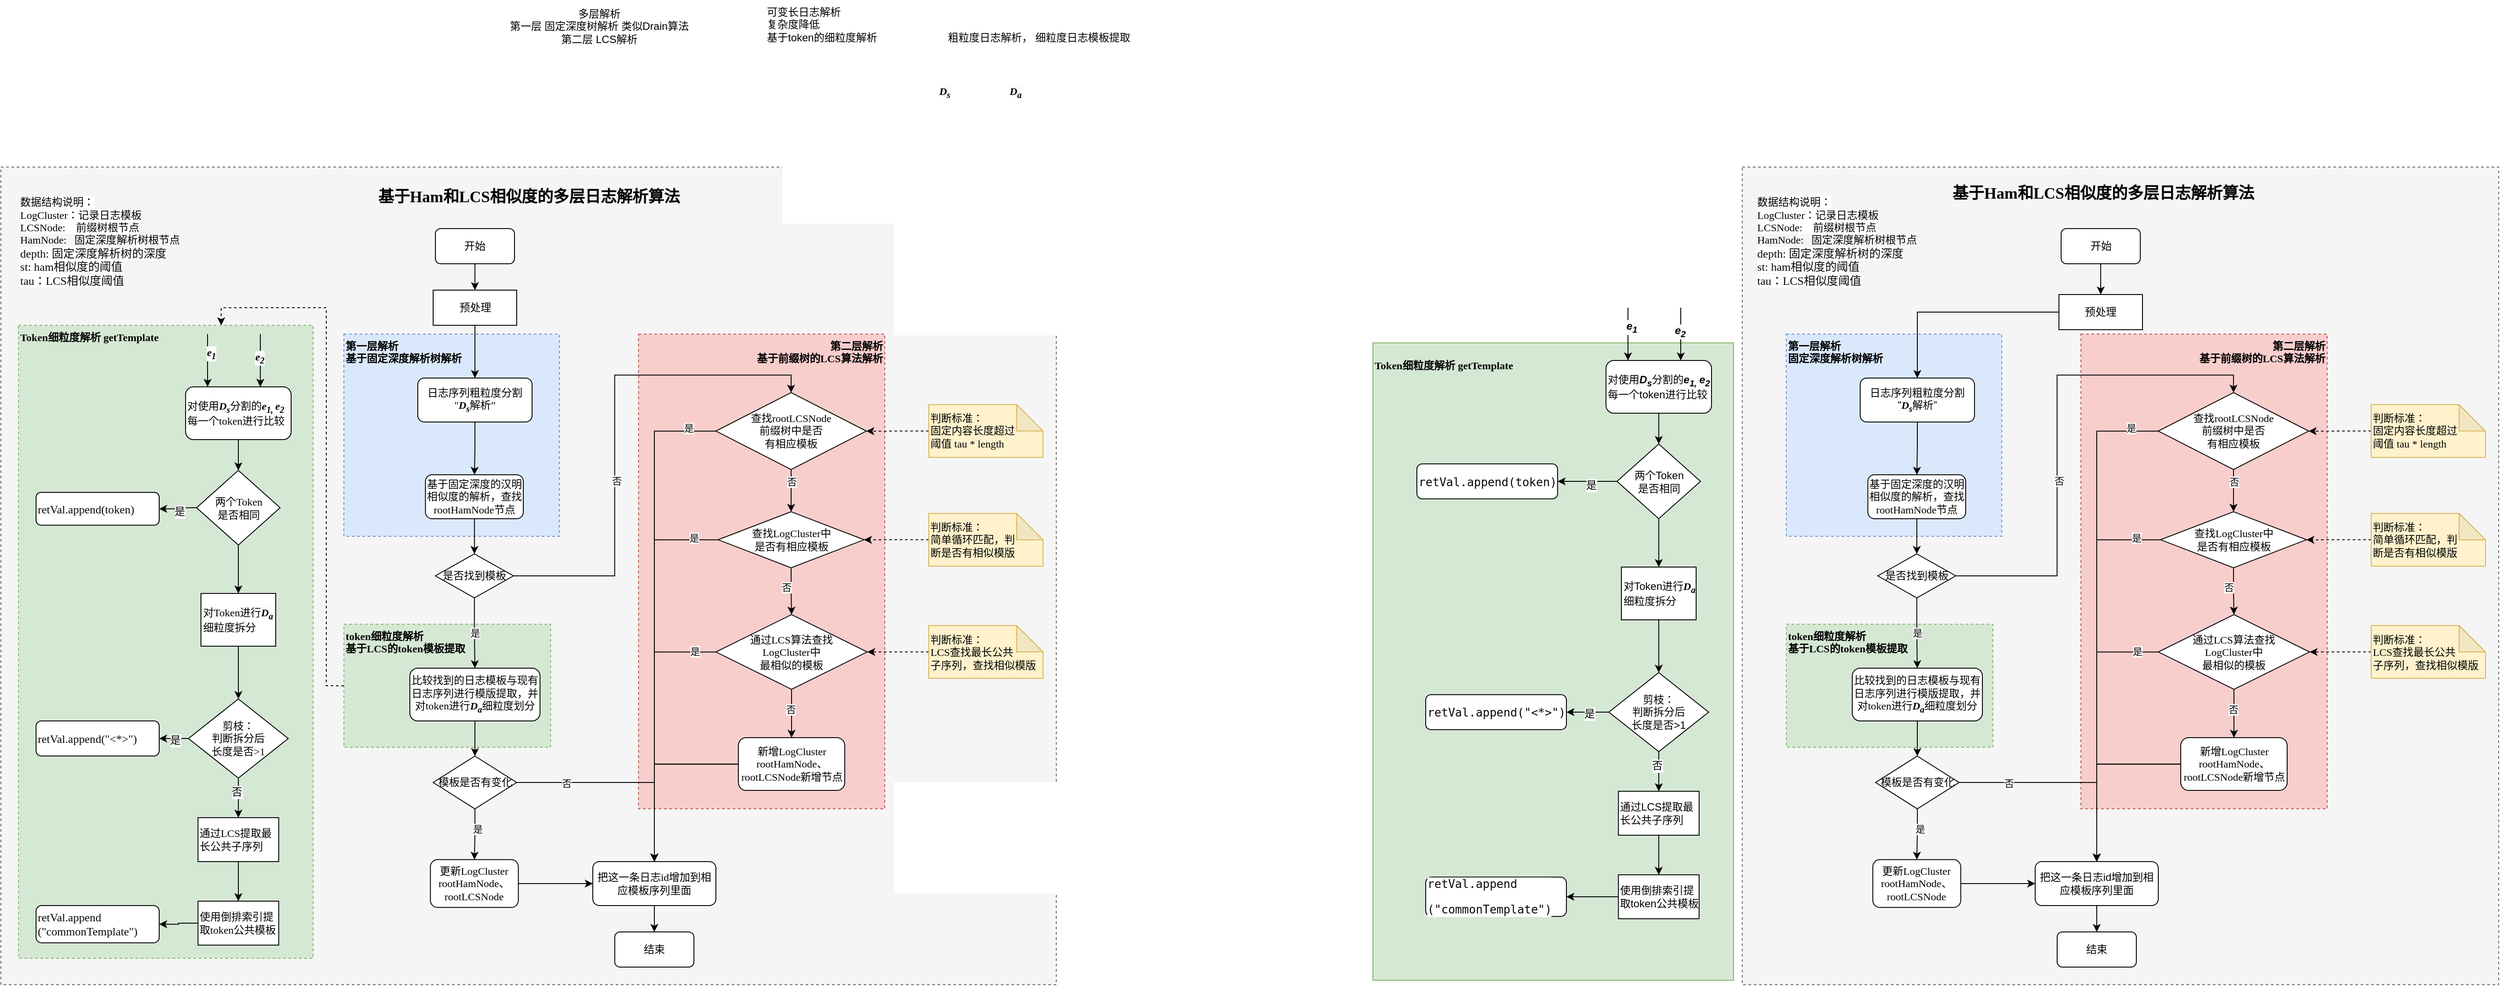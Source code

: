 <mxfile version="26.0.2">
  <diagram name="第 1 页" id="F_NSMGxIzK2aPqWop-WH">
    <mxGraphModel dx="1978" dy="1000" grid="0" gridSize="10" guides="1" tooltips="1" connect="1" arrows="1" fold="1" page="0" pageScale="1" pageWidth="827" pageHeight="1169" math="0" shadow="0">
      <root>
        <mxCell id="0" />
        <mxCell id="1" parent="0" />
        <mxCell id="ZSUmyzXB2fES_6F9nTxg-161" value="&lt;div style=&quot;&quot;&gt;&lt;br&gt;&lt;/div&gt;" style="rounded=0;whiteSpace=wrap;html=1;align=left;shadow=0;labelPosition=center;verticalLabelPosition=middle;verticalAlign=top;fontStyle=1;textShadow=0;horizontal=1;fillColor=#f5f5f5;strokeColor=#666666;fontFamily=Comic Sans MS;fontSize=12;fontColor=#333333;dashed=1;" vertex="1" parent="1">
          <mxGeometry x="-180" y="190" width="1200" height="930" as="geometry" />
        </mxCell>
        <mxCell id="ZSUmyzXB2fES_6F9nTxg-204" value="&lt;div style=&quot;&quot;&gt;&lt;div style=&quot;&quot;&gt;&lt;font&gt;&lt;font style=&quot;color: rgb(8, 8, 8);&quot;&gt;Token细粒度解析 &lt;/font&gt;getTemplate&lt;/font&gt;&lt;/div&gt;&lt;/div&gt;" style="rounded=0;whiteSpace=wrap;html=1;align=left;shadow=0;labelPosition=center;verticalLabelPosition=middle;verticalAlign=top;fontStyle=1;textShadow=0;horizontal=1;fillColor=#d5e8d4;strokeColor=#82b366;fontFamily=Comic Sans MS;fontSize=12;dashed=1;" vertex="1" parent="1">
          <mxGeometry x="-160" y="370" width="335" height="720" as="geometry" />
        </mxCell>
        <mxCell id="ZSUmyzXB2fES_6F9nTxg-144" value="&lt;div style=&quot;&quot;&gt;&lt;font&gt;token细粒度解析&lt;/font&gt;&lt;/div&gt;&lt;div style=&quot;&quot;&gt;&lt;font&gt;基于LCS的token模板提取&lt;/font&gt;&lt;/div&gt;" style="rounded=0;whiteSpace=wrap;html=1;align=left;shadow=0;labelPosition=center;verticalLabelPosition=middle;verticalAlign=top;fontStyle=1;textShadow=0;horizontal=1;fillColor=#d5e8d4;strokeColor=#82b366;dashed=1;fontFamily=Comic Sans MS;" vertex="1" parent="1">
          <mxGeometry x="210" y="710" width="235" height="140" as="geometry" />
        </mxCell>
        <mxCell id="ZSUmyzXB2fES_6F9nTxg-143" value="&lt;div style=&quot;&quot;&gt;&lt;span style=&quot;background-color: transparent; color: light-dark(rgb(0, 0, 0), rgb(255, 255, 255));&quot;&gt;&lt;font&gt;第二层解析&lt;/font&gt;&lt;/span&gt;&lt;/div&gt;&lt;div style=&quot;&quot;&gt;&lt;font&gt;基于前缀树的LCS算法解析&lt;/font&gt;&lt;/div&gt;" style="rounded=0;whiteSpace=wrap;html=1;align=right;shadow=0;labelPosition=center;verticalLabelPosition=middle;verticalAlign=top;fontStyle=1;textShadow=0;horizontal=1;fillColor=#f8cecc;strokeColor=#b85450;dashed=1;fontFamily=Comic Sans MS;" vertex="1" parent="1">
          <mxGeometry x="545" y="380" width="280" height="540" as="geometry" />
        </mxCell>
        <mxCell id="ZSUmyzXB2fES_6F9nTxg-142" value="&lt;div style=&quot;&quot;&gt;&lt;span style=&quot;background-color: transparent; color: light-dark(rgb(0, 0, 0), rgb(255, 255, 255));&quot;&gt;第一层解析&lt;/span&gt;&lt;/div&gt;&lt;div style=&quot;&quot;&gt;&lt;span style=&quot;background-color: transparent; color: light-dark(rgb(0, 0, 0), rgb(255, 255, 255));&quot;&gt;基于固定深度解析树解析&lt;/span&gt;&lt;/div&gt;" style="rounded=0;whiteSpace=wrap;html=1;align=left;shadow=0;labelPosition=center;verticalLabelPosition=middle;verticalAlign=top;fontStyle=1;textShadow=0;horizontal=1;fillColor=#dae8fc;strokeColor=#6c8ebf;gradientColor=none;dashed=1;fontFamily=Comic Sans MS;" vertex="1" parent="1">
          <mxGeometry x="210" y="380" width="245" height="230" as="geometry" />
        </mxCell>
        <mxCell id="mXxrbGlmwr1-6T_xw9jQ-19" value="多层解析&lt;div&gt;第一层 固定深度树解析 类似Drain算法&lt;/div&gt;&lt;div&gt;第二层 LCS解析&lt;/div&gt;" style="text;html=1;align=center;verticalAlign=middle;resizable=0;points=[];autosize=1;strokeColor=none;fillColor=none;" parent="1" vertex="1">
          <mxGeometry x="385" width="230" height="60" as="geometry" />
        </mxCell>
        <mxCell id="ZSUmyzXB2fES_6F9nTxg-2" value="&lt;div&gt;&lt;div&gt;可变长日志解析&lt;/div&gt;&lt;div&gt;复杂度降低&lt;/div&gt;&lt;/div&gt;基于token的细粒度解析&lt;div&gt;&lt;br&gt;&lt;/div&gt;" style="text;html=1;align=left;verticalAlign=middle;resizable=0;points=[];autosize=1;strokeColor=none;fillColor=none;" vertex="1" parent="1">
          <mxGeometry x="688.5" width="150" height="70" as="geometry" />
        </mxCell>
        <mxCell id="ZSUmyzXB2fES_6F9nTxg-59" value="粗粒度日志解析， 细粒度日志模板提取" style="text;html=1;align=center;verticalAlign=middle;resizable=0;points=[];autosize=1;strokeColor=none;fillColor=none;" vertex="1" parent="1">
          <mxGeometry x="885" y="28" width="230" height="30" as="geometry" />
        </mxCell>
        <mxCell id="ZSUmyzXB2fES_6F9nTxg-68" value="" style="edgeStyle=orthogonalEdgeStyle;rounded=0;orthogonalLoop=1;jettySize=auto;html=1;fontFamily=Comic Sans MS;" edge="1" parent="1" source="ZSUmyzXB2fES_6F9nTxg-69" target="ZSUmyzXB2fES_6F9nTxg-71">
          <mxGeometry relative="1" as="geometry" />
        </mxCell>
        <mxCell id="ZSUmyzXB2fES_6F9nTxg-69" value="开始" style="rounded=1;whiteSpace=wrap;html=1;fontFamily=Comic Sans MS;" vertex="1" parent="1">
          <mxGeometry x="314" y="260" width="90" height="40" as="geometry" />
        </mxCell>
        <mxCell id="ZSUmyzXB2fES_6F9nTxg-70" value="" style="edgeStyle=orthogonalEdgeStyle;rounded=0;orthogonalLoop=1;jettySize=auto;html=1;fontFamily=Comic Sans MS;" edge="1" parent="1" source="ZSUmyzXB2fES_6F9nTxg-71" target="ZSUmyzXB2fES_6F9nTxg-73">
          <mxGeometry relative="1" as="geometry" />
        </mxCell>
        <mxCell id="ZSUmyzXB2fES_6F9nTxg-71" value="预处理" style="rounded=0;whiteSpace=wrap;html=1;fontFamily=Comic Sans MS;" vertex="1" parent="1">
          <mxGeometry x="311.5" y="330" width="95" height="40" as="geometry" />
        </mxCell>
        <mxCell id="ZSUmyzXB2fES_6F9nTxg-72" value="" style="edgeStyle=orthogonalEdgeStyle;rounded=0;orthogonalLoop=1;jettySize=auto;html=1;fontFamily=Comic Sans MS;" edge="1" parent="1" source="ZSUmyzXB2fES_6F9nTxg-73" target="ZSUmyzXB2fES_6F9nTxg-75">
          <mxGeometry relative="1" as="geometry" />
        </mxCell>
        <mxCell id="ZSUmyzXB2fES_6F9nTxg-73" value="日志序列粗粒度分割&lt;div&gt;&quot;&lt;b style=&quot;color: rgb(0, 0, 0); text-align: left; background-color: rgb(251, 251, 251);&quot;&gt;&lt;font&gt;&lt;i&gt;D&lt;/i&gt;&lt;sub style=&quot;font-style: italic;&quot;&gt;s&lt;/sub&gt;&lt;/font&gt;&lt;/b&gt;&lt;span style=&quot;background-color: transparent; color: light-dark(rgb(0, 0, 0), rgb(255, 255, 255));&quot;&gt;解析”&lt;/span&gt;&lt;/div&gt;" style="rounded=1;whiteSpace=wrap;html=1;fontFamily=Comic Sans MS;" vertex="1" parent="1">
          <mxGeometry x="294" y="430" width="130" height="50" as="geometry" />
        </mxCell>
        <mxCell id="ZSUmyzXB2fES_6F9nTxg-74" value="" style="edgeStyle=orthogonalEdgeStyle;rounded=0;orthogonalLoop=1;jettySize=auto;html=1;fontFamily=Comic Sans MS;" edge="1" parent="1" source="ZSUmyzXB2fES_6F9nTxg-75" target="ZSUmyzXB2fES_6F9nTxg-81">
          <mxGeometry relative="1" as="geometry" />
        </mxCell>
        <mxCell id="ZSUmyzXB2fES_6F9nTxg-75" value="&lt;font&gt;基于固定深度的汉明相似度的解析，查找rootHamNode节点&lt;/font&gt;" style="rounded=1;whiteSpace=wrap;html=1;fontFamily=Comic Sans MS;" vertex="1" parent="1">
          <mxGeometry x="302.75" y="540" width="111.25" height="50" as="geometry" />
        </mxCell>
        <mxCell id="ZSUmyzXB2fES_6F9nTxg-77" value="&lt;div style=&quot;background-color: rgb(255, 255, 255); color: rgb(8, 8, 8);&quot;&gt;&lt;div style=&quot;&quot;&gt;&lt;div style=&quot;color: light-dark(rgb(8, 8, 8), rgb(230, 230, 230)); font-size: 9.8pt; text-align: left;&quot;&gt;&lt;br&gt;&lt;/div&gt;&lt;/div&gt;&lt;/div&gt;" style="text;html=1;align=center;verticalAlign=middle;resizable=0;points=[];autosize=1;strokeColor=none;fillColor=none;fontFamily=Comic Sans MS;" vertex="1" parent="1">
          <mxGeometry x="786.5" y="542.06" width="20" height="30" as="geometry" />
        </mxCell>
        <mxCell id="ZSUmyzXB2fES_6F9nTxg-78" value="是" style="edgeStyle=orthogonalEdgeStyle;rounded=0;orthogonalLoop=1;jettySize=auto;html=1;fontFamily=Comic Sans MS;" edge="1" parent="1" source="ZSUmyzXB2fES_6F9nTxg-81" target="ZSUmyzXB2fES_6F9nTxg-83">
          <mxGeometry relative="1" as="geometry" />
        </mxCell>
        <mxCell id="ZSUmyzXB2fES_6F9nTxg-138" style="edgeStyle=orthogonalEdgeStyle;rounded=0;orthogonalLoop=1;jettySize=auto;html=1;exitX=1;exitY=0.5;exitDx=0;exitDy=0;entryX=0.5;entryY=0;entryDx=0;entryDy=0;fontFamily=Comic Sans MS;" edge="1" parent="1" source="ZSUmyzXB2fES_6F9nTxg-81" target="ZSUmyzXB2fES_6F9nTxg-97">
          <mxGeometry relative="1" as="geometry" />
        </mxCell>
        <mxCell id="ZSUmyzXB2fES_6F9nTxg-139" value="否" style="edgeLabel;html=1;align=center;verticalAlign=middle;resizable=0;points=[];fontFamily=Comic Sans MS;" vertex="1" connectable="0" parent="ZSUmyzXB2fES_6F9nTxg-138">
          <mxGeometry x="-0.213" y="-2" relative="1" as="geometry">
            <mxPoint y="-1" as="offset" />
          </mxGeometry>
        </mxCell>
        <mxCell id="ZSUmyzXB2fES_6F9nTxg-81" value="是否找到模板" style="rhombus;whiteSpace=wrap;html=1;fontFamily=Comic Sans MS;" vertex="1" parent="1">
          <mxGeometry x="314" y="630" width="88.75" height="50" as="geometry" />
        </mxCell>
        <mxCell id="ZSUmyzXB2fES_6F9nTxg-82" value="" style="edgeStyle=orthogonalEdgeStyle;rounded=0;orthogonalLoop=1;jettySize=auto;html=1;fontFamily=Comic Sans MS;" edge="1" parent="1" source="ZSUmyzXB2fES_6F9nTxg-83" target="ZSUmyzXB2fES_6F9nTxg-89">
          <mxGeometry relative="1" as="geometry" />
        </mxCell>
        <mxCell id="ZSUmyzXB2fES_6F9nTxg-83" value="&lt;font&gt;比较找到的日志模板与现有日志序列进行模版提取，并对token进行&lt;/font&gt;&lt;b style=&quot;color: rgb(0, 0, 0); text-align: left; background-color: rgb(251, 251, 251);&quot;&gt;&lt;span style=&quot;font-style: italic;&quot;&gt;&lt;b style=&quot;color: rgb(0, 0, 0); font-style: normal; background-color: rgb(251, 251, 251);&quot;&gt;&lt;i&gt;&lt;font&gt;D&lt;sub&gt;a&lt;/sub&gt;&lt;/font&gt;&lt;/i&gt;&lt;/b&gt;&lt;/span&gt;&lt;/b&gt;&lt;font&gt;细粒度划分&lt;/font&gt;" style="rounded=1;whiteSpace=wrap;html=1;fontFamily=Comic Sans MS;" vertex="1" parent="1">
          <mxGeometry x="285" y="760" width="148" height="60" as="geometry" />
        </mxCell>
        <mxCell id="ZSUmyzXB2fES_6F9nTxg-85" value="" style="edgeStyle=orthogonalEdgeStyle;rounded=0;orthogonalLoop=1;jettySize=auto;html=1;fontFamily=Comic Sans MS;" edge="1" parent="1" source="ZSUmyzXB2fES_6F9nTxg-89" target="ZSUmyzXB2fES_6F9nTxg-93">
          <mxGeometry relative="1" as="geometry" />
        </mxCell>
        <mxCell id="ZSUmyzXB2fES_6F9nTxg-86" value="是" style="edgeLabel;html=1;align=center;verticalAlign=middle;resizable=0;points=[];fontFamily=Comic Sans MS;" vertex="1" connectable="0" parent="ZSUmyzXB2fES_6F9nTxg-85">
          <mxGeometry x="-0.207" y="3" relative="1" as="geometry">
            <mxPoint as="offset" />
          </mxGeometry>
        </mxCell>
        <mxCell id="ZSUmyzXB2fES_6F9nTxg-123" value="" style="edgeStyle=orthogonalEdgeStyle;rounded=0;orthogonalLoop=1;jettySize=auto;html=1;fontFamily=Comic Sans MS;" edge="1" parent="1" source="ZSUmyzXB2fES_6F9nTxg-89" target="ZSUmyzXB2fES_6F9nTxg-91">
          <mxGeometry relative="1" as="geometry" />
        </mxCell>
        <mxCell id="ZSUmyzXB2fES_6F9nTxg-141" value="否" style="edgeLabel;html=1;align=center;verticalAlign=middle;resizable=0;points=[];fontFamily=Comic Sans MS;" vertex="1" connectable="0" parent="ZSUmyzXB2fES_6F9nTxg-123">
          <mxGeometry x="-0.54" y="-1" relative="1" as="geometry">
            <mxPoint as="offset" />
          </mxGeometry>
        </mxCell>
        <mxCell id="ZSUmyzXB2fES_6F9nTxg-89" value="模板是否有变化" style="rhombus;whiteSpace=wrap;html=1;fontFamily=Comic Sans MS;" vertex="1" parent="1">
          <mxGeometry x="311.5" y="860" width="95" height="60" as="geometry" />
        </mxCell>
        <mxCell id="ZSUmyzXB2fES_6F9nTxg-137" value="" style="edgeStyle=orthogonalEdgeStyle;rounded=0;orthogonalLoop=1;jettySize=auto;html=1;fontFamily=Comic Sans MS;" edge="1" parent="1" source="ZSUmyzXB2fES_6F9nTxg-91" target="ZSUmyzXB2fES_6F9nTxg-111">
          <mxGeometry relative="1" as="geometry" />
        </mxCell>
        <mxCell id="ZSUmyzXB2fES_6F9nTxg-91" value="把这一条日志id增加到相应模板序列里面" style="rounded=1;whiteSpace=wrap;html=1;fontFamily=Comic Sans MS;" vertex="1" parent="1">
          <mxGeometry x="493" y="980" width="140" height="50" as="geometry" />
        </mxCell>
        <mxCell id="ZSUmyzXB2fES_6F9nTxg-136" value="" style="edgeStyle=orthogonalEdgeStyle;rounded=0;orthogonalLoop=1;jettySize=auto;html=1;fontFamily=Comic Sans MS;" edge="1" parent="1" source="ZSUmyzXB2fES_6F9nTxg-93" target="ZSUmyzXB2fES_6F9nTxg-91">
          <mxGeometry relative="1" as="geometry" />
        </mxCell>
        <mxCell id="ZSUmyzXB2fES_6F9nTxg-93" value="&lt;font&gt;更新LogCluster&lt;/font&gt;&lt;div&gt;&lt;font&gt;rootHamNode、rootLCSNode&lt;/font&gt;&lt;/div&gt;" style="rounded=1;whiteSpace=wrap;html=1;fontFamily=Comic Sans MS;" vertex="1" parent="1">
          <mxGeometry x="308.37" y="977.81" width="100" height="54.37" as="geometry" />
        </mxCell>
        <mxCell id="ZSUmyzXB2fES_6F9nTxg-113" value="" style="edgeStyle=orthogonalEdgeStyle;rounded=0;orthogonalLoop=1;jettySize=auto;html=1;fontFamily=Comic Sans MS;" edge="1" parent="1" source="ZSUmyzXB2fES_6F9nTxg-97" target="ZSUmyzXB2fES_6F9nTxg-101">
          <mxGeometry relative="1" as="geometry" />
        </mxCell>
        <mxCell id="ZSUmyzXB2fES_6F9nTxg-116" value="否" style="edgeLabel;html=1;align=center;verticalAlign=middle;resizable=0;points=[];fontFamily=Comic Sans MS;" vertex="1" connectable="0" parent="ZSUmyzXB2fES_6F9nTxg-113">
          <mxGeometry x="-0.422" relative="1" as="geometry">
            <mxPoint as="offset" />
          </mxGeometry>
        </mxCell>
        <mxCell id="ZSUmyzXB2fES_6F9nTxg-125" style="edgeStyle=orthogonalEdgeStyle;rounded=0;orthogonalLoop=1;jettySize=auto;html=1;entryX=0.5;entryY=0;entryDx=0;entryDy=0;fontFamily=Comic Sans MS;" edge="1" parent="1" source="ZSUmyzXB2fES_6F9nTxg-97" target="ZSUmyzXB2fES_6F9nTxg-91">
          <mxGeometry relative="1" as="geometry">
            <Array as="points">
              <mxPoint x="563" y="490" />
            </Array>
          </mxGeometry>
        </mxCell>
        <mxCell id="ZSUmyzXB2fES_6F9nTxg-132" value="是" style="edgeLabel;html=1;align=center;verticalAlign=middle;resizable=0;points=[];fontFamily=Comic Sans MS;" vertex="1" connectable="0" parent="ZSUmyzXB2fES_6F9nTxg-125">
          <mxGeometry x="-0.888" y="-4" relative="1" as="geometry">
            <mxPoint as="offset" />
          </mxGeometry>
        </mxCell>
        <mxCell id="ZSUmyzXB2fES_6F9nTxg-97" value="&lt;font&gt;查找rootLCSNode&lt;/font&gt;&lt;div&gt;&lt;font&gt;前缀树&lt;span style=&quot;background-color: transparent; color: light-dark(rgb(0, 0, 0), rgb(255, 255, 255));&quot;&gt;中是否&lt;/span&gt;&lt;/font&gt;&lt;/div&gt;&lt;div&gt;&lt;span style=&quot;background-color: transparent; color: light-dark(rgb(0, 0, 0), rgb(255, 255, 255));&quot;&gt;&lt;font&gt;有相应模板&lt;/font&gt;&lt;/span&gt;&lt;/div&gt;" style="rhombus;whiteSpace=wrap;html=1;fontFamily=Comic Sans MS;" vertex="1" parent="1">
          <mxGeometry x="633" y="446.56" width="171" height="87.5" as="geometry" />
        </mxCell>
        <mxCell id="ZSUmyzXB2fES_6F9nTxg-114" value="" style="edgeStyle=orthogonalEdgeStyle;rounded=0;orthogonalLoop=1;jettySize=auto;html=1;fontFamily=Comic Sans MS;" edge="1" parent="1" source="ZSUmyzXB2fES_6F9nTxg-101" target="ZSUmyzXB2fES_6F9nTxg-105">
          <mxGeometry relative="1" as="geometry" />
        </mxCell>
        <mxCell id="ZSUmyzXB2fES_6F9nTxg-117" value="否" style="edgeLabel;html=1;align=center;verticalAlign=middle;resizable=0;points=[];fontFamily=Comic Sans MS;" vertex="1" connectable="0" parent="ZSUmyzXB2fES_6F9nTxg-114">
          <mxGeometry x="-0.037" y="-3" relative="1" as="geometry">
            <mxPoint x="-3" y="-4" as="offset" />
          </mxGeometry>
        </mxCell>
        <mxCell id="ZSUmyzXB2fES_6F9nTxg-127" style="edgeStyle=orthogonalEdgeStyle;rounded=0;orthogonalLoop=1;jettySize=auto;html=1;entryX=0.5;entryY=0;entryDx=0;entryDy=0;fontFamily=Comic Sans MS;" edge="1" parent="1" source="ZSUmyzXB2fES_6F9nTxg-101" target="ZSUmyzXB2fES_6F9nTxg-91">
          <mxGeometry relative="1" as="geometry">
            <mxPoint x="595" y="830" as="targetPoint" />
            <Array as="points">
              <mxPoint x="563" y="614" />
            </Array>
          </mxGeometry>
        </mxCell>
        <mxCell id="ZSUmyzXB2fES_6F9nTxg-133" value="是" style="edgeLabel;html=1;align=center;verticalAlign=middle;resizable=0;points=[];fontFamily=Comic Sans MS;" vertex="1" connectable="0" parent="ZSUmyzXB2fES_6F9nTxg-127">
          <mxGeometry x="-0.87" y="-2" relative="1" as="geometry">
            <mxPoint x="1" as="offset" />
          </mxGeometry>
        </mxCell>
        <mxCell id="ZSUmyzXB2fES_6F9nTxg-101" value="&lt;font&gt;查找LogCluster中&lt;/font&gt;&lt;div&gt;&lt;span style=&quot;background-color: transparent; color: light-dark(rgb(0, 0, 0), rgb(255, 255, 255));&quot;&gt;&lt;font&gt;是否有相应模板&lt;/font&gt;&lt;/span&gt;&lt;/div&gt;" style="rhombus;whiteSpace=wrap;html=1;fontFamily=Comic Sans MS;" vertex="1" parent="1">
          <mxGeometry x="635.5" y="582.06" width="166" height="63.75" as="geometry" />
        </mxCell>
        <mxCell id="ZSUmyzXB2fES_6F9nTxg-115" value="" style="edgeStyle=orthogonalEdgeStyle;rounded=0;orthogonalLoop=1;jettySize=auto;html=1;fontFamily=Comic Sans MS;" edge="1" parent="1" source="ZSUmyzXB2fES_6F9nTxg-105" target="ZSUmyzXB2fES_6F9nTxg-110">
          <mxGeometry relative="1" as="geometry" />
        </mxCell>
        <mxCell id="ZSUmyzXB2fES_6F9nTxg-118" value="否" style="edgeLabel;html=1;align=center;verticalAlign=middle;resizable=0;points=[];fontFamily=Comic Sans MS;" vertex="1" connectable="0" parent="ZSUmyzXB2fES_6F9nTxg-115">
          <mxGeometry x="-0.185" y="-1" relative="1" as="geometry">
            <mxPoint as="offset" />
          </mxGeometry>
        </mxCell>
        <mxCell id="ZSUmyzXB2fES_6F9nTxg-130" style="edgeStyle=orthogonalEdgeStyle;rounded=0;orthogonalLoop=1;jettySize=auto;html=1;entryX=0.5;entryY=0;entryDx=0;entryDy=0;fontFamily=Comic Sans MS;" edge="1" parent="1" source="ZSUmyzXB2fES_6F9nTxg-105" target="ZSUmyzXB2fES_6F9nTxg-91">
          <mxGeometry relative="1" as="geometry">
            <Array as="points">
              <mxPoint x="563" y="742" />
            </Array>
          </mxGeometry>
        </mxCell>
        <mxCell id="ZSUmyzXB2fES_6F9nTxg-134" value="是" style="edgeLabel;html=1;align=center;verticalAlign=middle;resizable=0;points=[];fontFamily=Comic Sans MS;" vertex="1" connectable="0" parent="ZSUmyzXB2fES_6F9nTxg-130">
          <mxGeometry x="-0.846" y="-1" relative="1" as="geometry">
            <mxPoint as="offset" />
          </mxGeometry>
        </mxCell>
        <mxCell id="ZSUmyzXB2fES_6F9nTxg-105" value="&lt;font&gt;通过LCS&lt;span style=&quot;background-color: transparent; color: light-dark(rgb(0, 0, 0), rgb(255, 255, 255));&quot;&gt;算法&lt;/span&gt;&lt;span style=&quot;background-color: transparent; color: light-dark(rgb(0, 0, 0), rgb(255, 255, 255));&quot;&gt;查找&lt;/span&gt;&lt;/font&gt;&lt;div&gt;&lt;span style=&quot;background-color: transparent; color: light-dark(rgb(0, 0, 0), rgb(255, 255, 255));&quot;&gt;&lt;font&gt;LogCluster中&lt;/font&gt;&lt;/span&gt;&lt;div&gt;&lt;div&gt;&lt;div&gt;&lt;span style=&quot;background-color: transparent; color: light-dark(rgb(0, 0, 0), rgb(255, 255, 255));&quot;&gt;&lt;font&gt;最相似的模板&lt;/font&gt;&lt;/span&gt;&lt;/div&gt;&lt;/div&gt;&lt;/div&gt;&lt;/div&gt;" style="rhombus;whiteSpace=wrap;html=1;fontFamily=Comic Sans MS;" vertex="1" parent="1">
          <mxGeometry x="633" y="699.06" width="172" height="85" as="geometry" />
        </mxCell>
        <mxCell id="ZSUmyzXB2fES_6F9nTxg-131" style="edgeStyle=orthogonalEdgeStyle;rounded=0;orthogonalLoop=1;jettySize=auto;html=1;entryX=0.5;entryY=0;entryDx=0;entryDy=0;fontFamily=Comic Sans MS;" edge="1" parent="1" source="ZSUmyzXB2fES_6F9nTxg-110" target="ZSUmyzXB2fES_6F9nTxg-91">
          <mxGeometry relative="1" as="geometry">
            <mxPoint x="565" y="830" as="targetPoint" />
            <Array as="points">
              <mxPoint x="563" y="869" />
            </Array>
          </mxGeometry>
        </mxCell>
        <mxCell id="ZSUmyzXB2fES_6F9nTxg-146" value="" style="edgeLabel;html=1;align=center;verticalAlign=middle;resizable=0;points=[];rounded=0;shadow=0;strokeColor=default;fontFamily=Comic Sans MS;fontSize=12;fontColor=default;fillColor=default;" vertex="1" connectable="0" parent="ZSUmyzXB2fES_6F9nTxg-131">
          <mxGeometry x="-0.426" y="2" relative="1" as="geometry">
            <mxPoint x="-1" as="offset" />
          </mxGeometry>
        </mxCell>
        <mxCell id="ZSUmyzXB2fES_6F9nTxg-147" style="edgeStyle=orthogonalEdgeStyle;rounded=0;orthogonalLoop=1;jettySize=auto;html=1;entryX=0.5;entryY=0;entryDx=0;entryDy=0;fontFamily=Comic Sans MS;fontSize=12;fontColor=default;" edge="1" parent="1" source="ZSUmyzXB2fES_6F9nTxg-110" target="ZSUmyzXB2fES_6F9nTxg-91">
          <mxGeometry relative="1" as="geometry" />
        </mxCell>
        <mxCell id="ZSUmyzXB2fES_6F9nTxg-148" value="" style="edgeLabel;html=1;align=center;verticalAlign=middle;resizable=0;points=[];rounded=0;shadow=0;strokeColor=default;fontFamily=Comic Sans MS;fontSize=12;fontColor=default;fillColor=default;" vertex="1" connectable="0" parent="ZSUmyzXB2fES_6F9nTxg-147">
          <mxGeometry x="-0.397" y="6" relative="1" as="geometry">
            <mxPoint x="-1" as="offset" />
          </mxGeometry>
        </mxCell>
        <mxCell id="ZSUmyzXB2fES_6F9nTxg-110" value="&lt;font&gt;新增LogCluster&lt;/font&gt;&lt;div&gt;&lt;font&gt;rootHamNode、rootLCSNode新增节点&lt;/font&gt;&lt;/div&gt;" style="rounded=1;whiteSpace=wrap;html=1;fontFamily=Comic Sans MS;" vertex="1" parent="1">
          <mxGeometry x="658.5" y="839.06" width="121" height="60" as="geometry" />
        </mxCell>
        <mxCell id="ZSUmyzXB2fES_6F9nTxg-111" value="结束" style="rounded=1;whiteSpace=wrap;html=1;fontFamily=Comic Sans MS;" vertex="1" parent="1">
          <mxGeometry x="518" y="1060" width="90" height="40" as="geometry" />
        </mxCell>
        <mxCell id="ZSUmyzXB2fES_6F9nTxg-149" value="&lt;font style=&quot;font-size: 18px;&quot;&gt;&lt;b&gt;基于Ham和LCS相似度的多层日志解析算法&lt;/b&gt;&lt;/font&gt;" style="text;html=1;align=center;verticalAlign=middle;resizable=0;points=[];autosize=1;strokeColor=none;fillColor=none;fontFamily=Comic Sans MS;fontSize=12;fontColor=default;" vertex="1" parent="1">
          <mxGeometry x="240" y="204" width="360" height="40" as="geometry" />
        </mxCell>
        <mxCell id="ZSUmyzXB2fES_6F9nTxg-157" value="" style="edgeStyle=orthogonalEdgeStyle;rounded=1;orthogonalLoop=1;jettySize=auto;html=1;fontFamily=Comic Sans MS;fontSize=12;fontColor=default;curved=0;dashed=1;" edge="1" parent="1" source="ZSUmyzXB2fES_6F9nTxg-151" target="ZSUmyzXB2fES_6F9nTxg-97">
          <mxGeometry relative="1" as="geometry" />
        </mxCell>
        <mxCell id="ZSUmyzXB2fES_6F9nTxg-151" value="&lt;span style=&quot;&quot;&gt;&lt;font&gt;判断标准：&lt;/font&gt;&lt;/span&gt;&lt;div&gt;&lt;span style=&quot;&quot;&gt;&lt;font&gt;固定内容长度超过&lt;/font&gt;&lt;/span&gt;&lt;/div&gt;&lt;div&gt;&lt;span style=&quot;&quot;&gt;&lt;font&gt;阈值 tau * length&lt;/font&gt;&lt;/span&gt;&lt;/div&gt;" style="shape=note;whiteSpace=wrap;html=1;backgroundOutline=1;darkOpacity=0.05;rounded=0;shadow=0;strokeColor=#d6b656;align=left;verticalAlign=middle;fontFamily=Comic Sans MS;fontSize=12;fillColor=#fff2cc;" vertex="1" parent="1">
          <mxGeometry x="875" y="460.31" width="130" height="60" as="geometry" />
        </mxCell>
        <mxCell id="ZSUmyzXB2fES_6F9nTxg-158" value="" style="edgeStyle=orthogonalEdgeStyle;rounded=0;orthogonalLoop=1;jettySize=auto;html=1;fontFamily=Comic Sans MS;fontSize=12;fontColor=default;dashed=1;" edge="1" parent="1" source="ZSUmyzXB2fES_6F9nTxg-155" target="ZSUmyzXB2fES_6F9nTxg-101">
          <mxGeometry relative="1" as="geometry" />
        </mxCell>
        <mxCell id="ZSUmyzXB2fES_6F9nTxg-155" value="&lt;span style=&quot;&quot;&gt;判断标准：&lt;/span&gt;&lt;div style=&quot;&quot;&gt;简单循环匹配，判&lt;/div&gt;&lt;div style=&quot;&quot;&gt;断是否有相似模版&lt;/div&gt;" style="shape=note;whiteSpace=wrap;html=1;backgroundOutline=1;darkOpacity=0.05;rounded=0;shadow=0;strokeColor=#d6b656;align=left;verticalAlign=middle;fontFamily=Comic Sans MS;fontSize=12;fillColor=#fff2cc;" vertex="1" parent="1">
          <mxGeometry x="875" y="583.94" width="130" height="60" as="geometry" />
        </mxCell>
        <mxCell id="ZSUmyzXB2fES_6F9nTxg-159" value="" style="edgeStyle=orthogonalEdgeStyle;rounded=0;orthogonalLoop=1;jettySize=auto;html=1;fontFamily=Comic Sans MS;fontSize=12;fontColor=default;dashed=1;" edge="1" parent="1" source="ZSUmyzXB2fES_6F9nTxg-156" target="ZSUmyzXB2fES_6F9nTxg-105">
          <mxGeometry relative="1" as="geometry" />
        </mxCell>
        <mxCell id="ZSUmyzXB2fES_6F9nTxg-156" value="&lt;span style=&quot;&quot;&gt;&lt;font&gt;判断标准：&lt;/font&gt;&lt;/span&gt;&lt;div&gt;&lt;span style=&quot;text-align: center; text-wrap-mode: nowrap;&quot;&gt;&lt;font&gt;LCS查找最长公共&lt;/font&gt;&lt;/span&gt;&lt;/div&gt;&lt;div&gt;&lt;span style=&quot;text-align: center; text-wrap-mode: nowrap;&quot;&gt;&lt;font&gt;子序列，查找相似模版&lt;/font&gt;&lt;/span&gt;&lt;/div&gt;" style="shape=note;whiteSpace=wrap;html=1;backgroundOutline=1;darkOpacity=0.05;rounded=0;shadow=0;strokeColor=#d6b656;align=left;verticalAlign=middle;fontFamily=Comic Sans MS;fontSize=12;fillColor=#fff2cc;" vertex="1" parent="1">
          <mxGeometry x="875" y="711.56" width="130" height="60" as="geometry" />
        </mxCell>
        <mxCell id="ZSUmyzXB2fES_6F9nTxg-162" value="&lt;div&gt;&lt;font style=&quot;background-color: light-dark(#ffffff, var(--ge-dark-color, #121212));&quot;&gt;数据结构说明：&lt;/font&gt;&lt;/div&gt;&lt;font style=&quot;background-color: light-dark(#ffffff, var(--ge-dark-color, #121212));&quot;&gt;LogCluster：记录日志模板&lt;/font&gt;&lt;div&gt;&lt;font style=&quot;background-color: light-dark(#ffffff, var(--ge-dark-color, #121212));&quot;&gt;LCSNode:&amp;nbsp; &amp;nbsp; 前缀树根节点&lt;/font&gt;&lt;/div&gt;&lt;div&gt;&lt;font&gt;HamNode:&amp;nbsp; &amp;nbsp;固定深度解析树根节点&lt;/font&gt;&lt;/div&gt;&lt;div&gt;&lt;span style=&quot;background-color: rgb(255, 255, 255); color: rgb(8, 8, 8); font-size: 9.8pt;&quot;&gt;&lt;font&gt;depth: 固定深度解析树的深度&lt;/font&gt;&lt;/span&gt;&lt;/div&gt;&lt;div&gt;&lt;span style=&quot;background-color: rgb(255, 255, 255); color: rgb(8, 8, 8); font-size: 9.8pt;&quot;&gt;&lt;font&gt;st: ham相似度的阈值&lt;/font&gt;&lt;/span&gt;&lt;/div&gt;&lt;div&gt;&lt;font color=&quot;#080808&quot;&gt;&lt;span style=&quot;font-size: 13.067px; background-color: rgb(255, 255, 255);&quot;&gt;tau：LCS相似度阈值&lt;/span&gt;&lt;/font&gt;&lt;/div&gt;" style="text;html=1;align=left;verticalAlign=middle;resizable=0;points=[];autosize=1;strokeColor=none;fillColor=none;fontFamily=Comic Sans MS;fontSize=12;fontColor=default;" vertex="1" parent="1">
          <mxGeometry x="-160" y="215" width="210" height="120" as="geometry" />
        </mxCell>
        <mxCell id="ZSUmyzXB2fES_6F9nTxg-191" value="" style="edgeStyle=orthogonalEdgeStyle;rounded=0;orthogonalLoop=1;jettySize=auto;html=1;fontFamily=Comic Sans MS;fontSize=12;fontColor=default;" edge="1" parent="1" source="ZSUmyzXB2fES_6F9nTxg-164" target="ZSUmyzXB2fES_6F9nTxg-187">
          <mxGeometry relative="1" as="geometry" />
        </mxCell>
        <mxCell id="ZSUmyzXB2fES_6F9nTxg-192" value="是" style="edgeLabel;html=1;align=center;verticalAlign=middle;resizable=0;points=[];rounded=0;shadow=0;strokeColor=default;fontFamily=Comic Sans MS;fontSize=12;fontColor=default;fillColor=default;" vertex="1" connectable="0" parent="ZSUmyzXB2fES_6F9nTxg-191">
          <mxGeometry x="-0.118" y="4" relative="1" as="geometry">
            <mxPoint as="offset" />
          </mxGeometry>
        </mxCell>
        <mxCell id="ZSUmyzXB2fES_6F9nTxg-193" value="" style="edgeStyle=orthogonalEdgeStyle;rounded=0;orthogonalLoop=1;jettySize=auto;html=1;fontFamily=Comic Sans MS;fontSize=12;fontColor=default;" edge="1" parent="1" source="ZSUmyzXB2fES_6F9nTxg-164" target="ZSUmyzXB2fES_6F9nTxg-166">
          <mxGeometry relative="1" as="geometry" />
        </mxCell>
        <mxCell id="ZSUmyzXB2fES_6F9nTxg-164" value="两个Token&lt;div&gt;是否相同&lt;/div&gt;" style="rhombus;whiteSpace=wrap;html=1;rounded=0;shadow=0;strokeColor=default;align=center;verticalAlign=middle;fontFamily=Comic Sans MS;fontSize=12;fontColor=default;fillColor=default;" vertex="1" parent="1">
          <mxGeometry x="42.5" y="535" width="95" height="85" as="geometry" />
        </mxCell>
        <mxCell id="ZSUmyzXB2fES_6F9nTxg-194" value="" style="edgeStyle=orthogonalEdgeStyle;rounded=0;orthogonalLoop=1;jettySize=auto;html=1;fontFamily=Comic Sans MS;fontSize=12;fontColor=default;" edge="1" parent="1" source="ZSUmyzXB2fES_6F9nTxg-166" target="ZSUmyzXB2fES_6F9nTxg-177">
          <mxGeometry relative="1" as="geometry" />
        </mxCell>
        <mxCell id="ZSUmyzXB2fES_6F9nTxg-199" value="" style="edgeLabel;html=1;align=center;verticalAlign=middle;resizable=0;points=[];rounded=0;shadow=0;strokeColor=default;fontFamily=Comic Sans MS;fontSize=12;fontColor=default;fillColor=default;" vertex="1" connectable="0" parent="ZSUmyzXB2fES_6F9nTxg-194">
          <mxGeometry x="-0.205" relative="1" as="geometry">
            <mxPoint as="offset" />
          </mxGeometry>
        </mxCell>
        <mxCell id="ZSUmyzXB2fES_6F9nTxg-166" value="对Token进行&lt;b style=&quot;color: rgb(0, 0, 0); background-color: rgb(251, 251, 251);&quot;&gt;&lt;span style=&quot;font-style: italic;&quot;&gt;&lt;b style=&quot;color: rgb(0, 0, 0); font-style: normal; background-color: rgb(251, 251, 251);&quot;&gt;&lt;i&gt;&lt;font&gt;D&lt;sub&gt;a&lt;/sub&gt;&lt;/font&gt;&lt;/i&gt;&lt;/b&gt;&lt;/span&gt;&lt;/b&gt;细粒度拆分" style="rounded=0;whiteSpace=wrap;html=1;shadow=0;strokeColor=default;align=left;verticalAlign=middle;fontFamily=Comic Sans MS;fontSize=12;fontColor=default;fillColor=default;" vertex="1" parent="1">
          <mxGeometry x="47.5" y="675" width="85" height="60" as="geometry" />
        </mxCell>
        <mxCell id="ZSUmyzXB2fES_6F9nTxg-186" value="" style="edgeStyle=orthogonalEdgeStyle;rounded=0;orthogonalLoop=1;jettySize=auto;html=1;fontFamily=Comic Sans MS;fontSize=12;fontColor=default;" edge="1" parent="1" source="ZSUmyzXB2fES_6F9nTxg-170" target="ZSUmyzXB2fES_6F9nTxg-164">
          <mxGeometry relative="1" as="geometry" />
        </mxCell>
        <mxCell id="ZSUmyzXB2fES_6F9nTxg-170" value="对使用&lt;b&gt;&lt;i&gt;D&lt;/i&gt;&lt;sub style=&quot;font-style: italic;&quot;&gt;s&lt;/sub&gt;&lt;/b&gt;分割的&lt;b&gt;&lt;i&gt;e&lt;/i&gt;&lt;sub style=&quot;font-style: italic;&quot;&gt;1,&amp;nbsp;&lt;/sub&gt;&lt;i&gt;e&lt;/i&gt;&lt;sub style=&quot;font-style: italic;&quot;&gt;2&lt;/sub&gt;&lt;/b&gt;每一个token进行比较" style="rounded=1;whiteSpace=wrap;html=1;shadow=0;strokeColor=default;align=left;verticalAlign=middle;fontFamily=Comic Sans MS;fontSize=12;fontColor=default;fillColor=default;" vertex="1" parent="1">
          <mxGeometry x="30" y="440" width="120" height="60" as="geometry" />
        </mxCell>
        <mxCell id="ZSUmyzXB2fES_6F9nTxg-171" value="&lt;b style=&quot;forced-color-adjust: none; color: rgb(0, 0, 0); font-size: 12px; font-style: normal; font-variant-ligatures: normal; font-variant-caps: normal; letter-spacing: normal; orphans: 2; text-align: left; text-indent: 0px; text-transform: none; widows: 2; word-spacing: 0px; -webkit-text-stroke-width: 0px; white-space: normal; background-color: rgb(251, 251, 251); text-decoration-thickness: initial; text-decoration-style: initial; text-decoration-color: initial;&quot;&gt;&lt;font face=&quot;Comic Sans MS&quot;&gt;&lt;i style=&quot;forced-color-adjust: none;&quot;&gt;D&lt;/i&gt;&lt;sub style=&quot;forced-color-adjust: none; font-style: italic;&quot;&gt;s&lt;/sub&gt;&lt;/font&gt;&lt;/b&gt;" style="text;whiteSpace=wrap;html=1;fontFamily=Helvetica;fontSize=12;fontColor=default;" vertex="1" parent="1">
          <mxGeometry x="885" y="90" width="50" height="40" as="geometry" />
        </mxCell>
        <mxCell id="ZSUmyzXB2fES_6F9nTxg-172" value="&lt;b style=&quot;background-color: rgb(251, 251, 251); color: rgb(0, 0, 0);&quot;&gt;&lt;span style=&quot;font-style: italic;&quot;&gt;&lt;b style=&quot;color: rgb(0, 0, 0); font-style: normal; background-color: rgb(251, 251, 251);&quot;&gt;&lt;i&gt;&lt;font face=&quot;Comic Sans MS&quot;&gt;D&lt;sub&gt;a&lt;/sub&gt;&lt;/font&gt;&lt;/i&gt;&lt;/b&gt;&lt;/span&gt;&lt;/b&gt;" style="text;whiteSpace=wrap;html=1;fontFamily=Helvetica;fontSize=12;fontColor=default;" vertex="1" parent="1">
          <mxGeometry x="965" y="90" width="50" height="60" as="geometry" />
        </mxCell>
        <mxCell id="ZSUmyzXB2fES_6F9nTxg-196" value="" style="edgeStyle=orthogonalEdgeStyle;rounded=0;orthogonalLoop=1;jettySize=auto;html=1;fontFamily=Comic Sans MS;fontSize=12;fontColor=default;" edge="1" parent="1" source="ZSUmyzXB2fES_6F9nTxg-177" target="ZSUmyzXB2fES_6F9nTxg-195">
          <mxGeometry relative="1" as="geometry" />
        </mxCell>
        <mxCell id="ZSUmyzXB2fES_6F9nTxg-200" value="是" style="edgeLabel;html=1;align=center;verticalAlign=middle;resizable=0;points=[];rounded=0;shadow=0;strokeColor=default;fontFamily=Comic Sans MS;fontSize=12;fontColor=default;fillColor=default;" vertex="1" connectable="0" parent="ZSUmyzXB2fES_6F9nTxg-196">
          <mxGeometry x="-0.054" y="2" relative="1" as="geometry">
            <mxPoint as="offset" />
          </mxGeometry>
        </mxCell>
        <mxCell id="ZSUmyzXB2fES_6F9nTxg-197" value="" style="edgeStyle=orthogonalEdgeStyle;rounded=0;orthogonalLoop=1;jettySize=auto;html=1;fontFamily=Comic Sans MS;fontSize=12;fontColor=default;" edge="1" parent="1" source="ZSUmyzXB2fES_6F9nTxg-177" target="ZSUmyzXB2fES_6F9nTxg-184">
          <mxGeometry relative="1" as="geometry" />
        </mxCell>
        <mxCell id="ZSUmyzXB2fES_6F9nTxg-201" value="否" style="edgeLabel;html=1;align=center;verticalAlign=middle;resizable=0;points=[];rounded=0;shadow=0;strokeColor=default;fontFamily=Comic Sans MS;fontSize=12;fontColor=default;fillColor=default;" vertex="1" connectable="0" parent="ZSUmyzXB2fES_6F9nTxg-197">
          <mxGeometry x="-0.321" y="-2" relative="1" as="geometry">
            <mxPoint as="offset" />
          </mxGeometry>
        </mxCell>
        <mxCell id="ZSUmyzXB2fES_6F9nTxg-177" value="剪枝：&lt;div&gt;判断拆分后&lt;/div&gt;&lt;div&gt;长度是否&amp;gt;1&lt;/div&gt;" style="rhombus;whiteSpace=wrap;html=1;rounded=0;shadow=0;strokeColor=default;align=center;verticalAlign=middle;fontFamily=Comic Sans MS;fontSize=12;fontColor=default;fillColor=default;" vertex="1" parent="1">
          <mxGeometry x="33.25" y="795.01" width="113.5" height="90" as="geometry" />
        </mxCell>
        <mxCell id="ZSUmyzXB2fES_6F9nTxg-179" value="" style="endArrow=classic;html=1;rounded=0;fontFamily=Comic Sans MS;fontSize=12;fontColor=default;" edge="1" parent="1">
          <mxGeometry width="50" height="50" relative="1" as="geometry">
            <mxPoint x="55" y="380" as="sourcePoint" />
            <mxPoint x="55" y="440" as="targetPoint" />
          </mxGeometry>
        </mxCell>
        <mxCell id="ZSUmyzXB2fES_6F9nTxg-181" value="&lt;b style=&quot;text-align: left; text-wrap-mode: wrap; background-color: rgb(251, 251, 251);&quot;&gt;&lt;i&gt;e&lt;/i&gt;&lt;sub style=&quot;font-style: italic;&quot;&gt;1&lt;/sub&gt;&lt;/b&gt;" style="edgeLabel;html=1;align=center;verticalAlign=middle;resizable=0;points=[];rounded=0;shadow=0;strokeColor=default;fontFamily=Comic Sans MS;fontSize=12;fontColor=default;fillColor=default;" vertex="1" connectable="0" parent="ZSUmyzXB2fES_6F9nTxg-179">
          <mxGeometry x="-0.265" y="4" relative="1" as="geometry">
            <mxPoint as="offset" />
          </mxGeometry>
        </mxCell>
        <mxCell id="ZSUmyzXB2fES_6F9nTxg-180" value="" style="endArrow=classic;html=1;rounded=0;fontFamily=Comic Sans MS;fontSize=12;fontColor=default;" edge="1" parent="1">
          <mxGeometry width="50" height="50" relative="1" as="geometry">
            <mxPoint x="115" y="380" as="sourcePoint" />
            <mxPoint x="115" y="440" as="targetPoint" />
          </mxGeometry>
        </mxCell>
        <mxCell id="ZSUmyzXB2fES_6F9nTxg-182" value="&lt;b style=&quot;text-align: left; text-wrap-mode: wrap; background-color: rgb(251, 251, 251);&quot;&gt;&lt;i&gt;e&lt;/i&gt;&lt;sub style=&quot;font-style: italic;&quot;&gt;2&lt;/sub&gt;&lt;/b&gt;" style="edgeLabel;html=1;align=center;verticalAlign=middle;resizable=0;points=[];rounded=0;shadow=0;strokeColor=default;fontFamily=Comic Sans MS;fontSize=12;fontColor=default;fillColor=default;" vertex="1" connectable="0" parent="ZSUmyzXB2fES_6F9nTxg-180">
          <mxGeometry x="-0.125" y="-1" relative="1" as="geometry">
            <mxPoint as="offset" />
          </mxGeometry>
        </mxCell>
        <mxCell id="ZSUmyzXB2fES_6F9nTxg-198" value="" style="edgeStyle=orthogonalEdgeStyle;rounded=0;orthogonalLoop=1;jettySize=auto;html=1;fontFamily=Comic Sans MS;fontSize=12;fontColor=default;" edge="1" parent="1" source="ZSUmyzXB2fES_6F9nTxg-184" target="ZSUmyzXB2fES_6F9nTxg-185">
          <mxGeometry relative="1" as="geometry" />
        </mxCell>
        <mxCell id="ZSUmyzXB2fES_6F9nTxg-184" value="通过LCS提取最长公共子序列" style="rounded=0;whiteSpace=wrap;html=1;shadow=0;strokeColor=default;align=left;verticalAlign=middle;fontFamily=Comic Sans MS;fontSize=12;fontColor=default;fillColor=default;" vertex="1" parent="1">
          <mxGeometry x="44.13" y="930" width="91.75" height="50" as="geometry" />
        </mxCell>
        <mxCell id="ZSUmyzXB2fES_6F9nTxg-203" value="" style="edgeStyle=orthogonalEdgeStyle;rounded=0;orthogonalLoop=1;jettySize=auto;html=1;fontFamily=Comic Sans MS;fontSize=12;fontColor=default;" edge="1" parent="1" source="ZSUmyzXB2fES_6F9nTxg-185" target="ZSUmyzXB2fES_6F9nTxg-202">
          <mxGeometry relative="1" as="geometry" />
        </mxCell>
        <mxCell id="ZSUmyzXB2fES_6F9nTxg-185" value="使用倒排索引提取token公共模板" style="rounded=0;whiteSpace=wrap;html=1;shadow=0;strokeColor=default;align=left;verticalAlign=middle;fontFamily=Comic Sans MS;fontSize=12;fontColor=default;fillColor=default;" vertex="1" parent="1">
          <mxGeometry x="44.13" y="1025" width="91.75" height="50" as="geometry" />
        </mxCell>
        <mxCell id="ZSUmyzXB2fES_6F9nTxg-187" value="&lt;div style=&quot;background-color: rgb(255, 255, 255); color: rgb(8, 8, 8); font-size: 9.8pt;&quot;&gt;&lt;div&gt;retVal.append(token)&lt;/div&gt;&lt;/div&gt;" style="rounded=1;whiteSpace=wrap;html=1;shadow=0;strokeColor=default;align=left;verticalAlign=middle;fontFamily=Comic Sans MS;fontSize=12;fontColor=default;fillColor=default;" vertex="1" parent="1">
          <mxGeometry x="-140" y="560" width="140" height="37.35" as="geometry" />
        </mxCell>
        <mxCell id="ZSUmyzXB2fES_6F9nTxg-195" value="&lt;div style=&quot;background-color: rgb(255, 255, 255); color: rgb(8, 8, 8); font-size: 9.8pt;&quot;&gt;&lt;div&gt;retVal.append(&quot;&amp;lt;*&amp;gt;&quot;)&lt;/div&gt;&lt;/div&gt;" style="rounded=1;whiteSpace=wrap;html=1;shadow=0;strokeColor=default;align=left;verticalAlign=middle;fontFamily=Comic Sans MS;fontSize=12;fontColor=default;fillColor=default;" vertex="1" parent="1">
          <mxGeometry x="-140" y="820" width="140" height="39.85" as="geometry" />
        </mxCell>
        <mxCell id="ZSUmyzXB2fES_6F9nTxg-202" value="&lt;div style=&quot;background-color: rgb(255, 255, 255); color: rgb(8, 8, 8); font-size: 9.8pt;&quot;&gt;&lt;div&gt;retVal.append&lt;/div&gt;&lt;div&gt;(&quot;commonTemplate&quot;)&lt;/div&gt;&lt;/div&gt;" style="rounded=1;whiteSpace=wrap;html=1;shadow=0;strokeColor=default;align=left;verticalAlign=middle;fontFamily=Comic Sans MS;fontSize=12;fontColor=default;fillColor=default;" vertex="1" parent="1">
          <mxGeometry x="-140" y="1030" width="140" height="42.42" as="geometry" />
        </mxCell>
        <mxCell id="ZSUmyzXB2fES_6F9nTxg-205" value="&lt;div style=&quot;&quot;&gt;&lt;pre style=&quot;&quot;&gt;&lt;font face=&quot;Comic Sans MS&quot;&gt;&lt;font style=&quot;color: rgb(8, 8, 8);&quot;&gt;Token细粒度解析 &lt;/font&gt;getTemplate&lt;/font&gt;&lt;/pre&gt;&lt;/div&gt;" style="rounded=0;whiteSpace=wrap;html=1;align=left;shadow=0;labelPosition=center;verticalLabelPosition=middle;verticalAlign=top;fontStyle=1;textShadow=0;horizontal=1;fillColor=#d5e8d4;strokeColor=#82b366;fontFamily=Helvetica;fontSize=12;" vertex="1" parent="1">
          <mxGeometry x="1380" y="390" width="410" height="725" as="geometry" />
        </mxCell>
        <mxCell id="ZSUmyzXB2fES_6F9nTxg-206" value="&lt;div style=&quot;&quot;&gt;&lt;br&gt;&lt;/div&gt;" style="rounded=0;whiteSpace=wrap;html=1;align=left;shadow=0;labelPosition=center;verticalLabelPosition=middle;verticalAlign=top;fontStyle=1;textShadow=0;horizontal=1;fillColor=#f5f5f5;strokeColor=#666666;fontFamily=Helvetica;fontSize=12;fontColor=#333333;dashed=1;" vertex="1" parent="1">
          <mxGeometry x="1800" y="190" width="860" height="930" as="geometry" />
        </mxCell>
        <mxCell id="ZSUmyzXB2fES_6F9nTxg-207" value="&lt;div style=&quot;&quot;&gt;&lt;font face=&quot;Comic Sans MS&quot;&gt;token细粒度解析&lt;/font&gt;&lt;/div&gt;&lt;div style=&quot;&quot;&gt;&lt;font face=&quot;Comic Sans MS&quot;&gt;基于LCS的token模板提取&lt;/font&gt;&lt;/div&gt;" style="rounded=0;whiteSpace=wrap;html=1;align=left;shadow=0;labelPosition=center;verticalLabelPosition=middle;verticalAlign=top;fontStyle=1;textShadow=0;horizontal=1;fillColor=#d5e8d4;strokeColor=#82b366;dashed=1;" vertex="1" parent="1">
          <mxGeometry x="1850" y="710" width="235" height="140" as="geometry" />
        </mxCell>
        <mxCell id="ZSUmyzXB2fES_6F9nTxg-208" value="&lt;div style=&quot;&quot;&gt;&lt;span style=&quot;background-color: transparent; color: light-dark(rgb(0, 0, 0), rgb(255, 255, 255));&quot;&gt;&lt;font face=&quot;Comic Sans MS&quot;&gt;第二层解析&lt;/font&gt;&lt;/span&gt;&lt;/div&gt;&lt;div style=&quot;&quot;&gt;&lt;font face=&quot;Comic Sans MS&quot;&gt;基于前缀树的LCS算法解析&lt;/font&gt;&lt;/div&gt;" style="rounded=0;whiteSpace=wrap;html=1;align=right;shadow=0;labelPosition=center;verticalLabelPosition=middle;verticalAlign=top;fontStyle=1;textShadow=0;horizontal=1;fillColor=#f8cecc;strokeColor=#b85450;dashed=1;" vertex="1" parent="1">
          <mxGeometry x="2185" y="380" width="280" height="540" as="geometry" />
        </mxCell>
        <mxCell id="ZSUmyzXB2fES_6F9nTxg-209" value="&lt;div style=&quot;&quot;&gt;&lt;span style=&quot;background-color: transparent; color: light-dark(rgb(0, 0, 0), rgb(255, 255, 255));&quot;&gt;第一层解析&lt;/span&gt;&lt;/div&gt;&lt;div style=&quot;&quot;&gt;&lt;span style=&quot;background-color: transparent; color: light-dark(rgb(0, 0, 0), rgb(255, 255, 255));&quot;&gt;固定深度解析树解析&lt;/span&gt;&lt;/div&gt;" style="rounded=0;whiteSpace=wrap;html=1;align=left;shadow=0;labelPosition=center;verticalLabelPosition=middle;verticalAlign=top;fontStyle=1;textShadow=0;horizontal=1;fillColor=#dae8fc;strokeColor=#6c8ebf;gradientColor=none;dashed=1;" vertex="1" parent="1">
          <mxGeometry x="1850" y="380" width="245" height="230" as="geometry" />
        </mxCell>
        <mxCell id="ZSUmyzXB2fES_6F9nTxg-210" value="" style="edgeStyle=orthogonalEdgeStyle;rounded=0;orthogonalLoop=1;jettySize=auto;html=1;" edge="1" parent="1" source="ZSUmyzXB2fES_6F9nTxg-211" target="ZSUmyzXB2fES_6F9nTxg-213">
          <mxGeometry relative="1" as="geometry" />
        </mxCell>
        <mxCell id="ZSUmyzXB2fES_6F9nTxg-211" value="开始" style="rounded=1;whiteSpace=wrap;html=1;" vertex="1" parent="1">
          <mxGeometry x="2162.5" y="260" width="90" height="40" as="geometry" />
        </mxCell>
        <mxCell id="ZSUmyzXB2fES_6F9nTxg-212" value="" style="edgeStyle=orthogonalEdgeStyle;rounded=0;orthogonalLoop=1;jettySize=auto;html=1;" edge="1" parent="1" source="ZSUmyzXB2fES_6F9nTxg-213" target="ZSUmyzXB2fES_6F9nTxg-215">
          <mxGeometry relative="1" as="geometry" />
        </mxCell>
        <mxCell id="ZSUmyzXB2fES_6F9nTxg-213" value="预处理" style="rounded=0;whiteSpace=wrap;html=1;" vertex="1" parent="1">
          <mxGeometry x="2160" y="335" width="95" height="40" as="geometry" />
        </mxCell>
        <mxCell id="ZSUmyzXB2fES_6F9nTxg-214" value="" style="edgeStyle=orthogonalEdgeStyle;rounded=0;orthogonalLoop=1;jettySize=auto;html=1;" edge="1" parent="1" source="ZSUmyzXB2fES_6F9nTxg-215" target="ZSUmyzXB2fES_6F9nTxg-217">
          <mxGeometry relative="1" as="geometry" />
        </mxCell>
        <mxCell id="ZSUmyzXB2fES_6F9nTxg-215" value="日志序列粗粒度分割&lt;div&gt;&quot;&lt;b style=&quot;color: rgb(0, 0, 0); text-align: left; background-color: rgb(251, 251, 251);&quot;&gt;&lt;font face=&quot;Comic Sans MS&quot;&gt;&lt;i&gt;D&lt;/i&gt;&lt;sub style=&quot;font-style: italic;&quot;&gt;s&lt;/sub&gt;&lt;/font&gt;&lt;/b&gt;&lt;span style=&quot;background-color: transparent; color: light-dark(rgb(0, 0, 0), rgb(255, 255, 255));&quot;&gt;解析”&lt;/span&gt;&lt;/div&gt;" style="rounded=1;whiteSpace=wrap;html=1;" vertex="1" parent="1">
          <mxGeometry x="1934" y="430" width="130" height="50" as="geometry" />
        </mxCell>
        <mxCell id="ZSUmyzXB2fES_6F9nTxg-216" value="" style="edgeStyle=orthogonalEdgeStyle;rounded=0;orthogonalLoop=1;jettySize=auto;html=1;" edge="1" parent="1" source="ZSUmyzXB2fES_6F9nTxg-217" target="ZSUmyzXB2fES_6F9nTxg-222">
          <mxGeometry relative="1" as="geometry" />
        </mxCell>
        <mxCell id="ZSUmyzXB2fES_6F9nTxg-217" value="&lt;font face=&quot;Comic Sans MS&quot;&gt;基于固定深度的汉明相似度的解析，查找rootHamNode节点&lt;/font&gt;" style="rounded=1;whiteSpace=wrap;html=1;" vertex="1" parent="1">
          <mxGeometry x="1942.75" y="540" width="111.25" height="50" as="geometry" />
        </mxCell>
        <mxCell id="ZSUmyzXB2fES_6F9nTxg-218" value="&lt;div style=&quot;background-color: rgb(255, 255, 255); color: rgb(8, 8, 8);&quot;&gt;&lt;pre style=&quot;&quot;&gt;&lt;div style=&quot;color: light-dark(rgb(8, 8, 8), rgb(230, 230, 230)); font-family: &amp;quot;JetBrains Mono&amp;quot;, monospace; font-size: 9.8pt; text-align: left;&quot;&gt;&lt;br&gt;&lt;/div&gt;&lt;/pre&gt;&lt;/div&gt;" style="text;html=1;align=center;verticalAlign=middle;resizable=0;points=[];autosize=1;strokeColor=none;fillColor=none;" vertex="1" parent="1">
          <mxGeometry x="2426.5" y="532.06" width="20" height="50" as="geometry" />
        </mxCell>
        <mxCell id="ZSUmyzXB2fES_6F9nTxg-219" value="是" style="edgeStyle=orthogonalEdgeStyle;rounded=0;orthogonalLoop=1;jettySize=auto;html=1;" edge="1" parent="1" source="ZSUmyzXB2fES_6F9nTxg-222" target="ZSUmyzXB2fES_6F9nTxg-224">
          <mxGeometry relative="1" as="geometry" />
        </mxCell>
        <mxCell id="ZSUmyzXB2fES_6F9nTxg-220" style="edgeStyle=orthogonalEdgeStyle;rounded=0;orthogonalLoop=1;jettySize=auto;html=1;exitX=1;exitY=0.5;exitDx=0;exitDy=0;entryX=0.5;entryY=0;entryDx=0;entryDy=0;" edge="1" parent="1" source="ZSUmyzXB2fES_6F9nTxg-222" target="ZSUmyzXB2fES_6F9nTxg-238">
          <mxGeometry relative="1" as="geometry" />
        </mxCell>
        <mxCell id="ZSUmyzXB2fES_6F9nTxg-221" value="否" style="edgeLabel;html=1;align=center;verticalAlign=middle;resizable=0;points=[];" vertex="1" connectable="0" parent="ZSUmyzXB2fES_6F9nTxg-220">
          <mxGeometry x="-0.213" y="-2" relative="1" as="geometry">
            <mxPoint y="-1" as="offset" />
          </mxGeometry>
        </mxCell>
        <mxCell id="ZSUmyzXB2fES_6F9nTxg-222" value="是否找到模板" style="rhombus;whiteSpace=wrap;html=1;" vertex="1" parent="1">
          <mxGeometry x="1954" y="630" width="88.75" height="50" as="geometry" />
        </mxCell>
        <mxCell id="ZSUmyzXB2fES_6F9nTxg-223" value="" style="edgeStyle=orthogonalEdgeStyle;rounded=0;orthogonalLoop=1;jettySize=auto;html=1;" edge="1" parent="1" source="ZSUmyzXB2fES_6F9nTxg-224" target="ZSUmyzXB2fES_6F9nTxg-229">
          <mxGeometry relative="1" as="geometry" />
        </mxCell>
        <mxCell id="ZSUmyzXB2fES_6F9nTxg-224" value="&lt;font face=&quot;Comic Sans MS&quot;&gt;比较找到的日志模板与现有日志序列进行模版提取，并对token进行&lt;/font&gt;&lt;b style=&quot;color: rgb(0, 0, 0); text-align: left; background-color: rgb(251, 251, 251);&quot;&gt;&lt;span style=&quot;font-style: italic;&quot;&gt;&lt;b style=&quot;color: rgb(0, 0, 0); font-style: normal; background-color: rgb(251, 251, 251);&quot;&gt;&lt;i&gt;&lt;font face=&quot;Comic Sans MS&quot;&gt;D&lt;sub&gt;a&lt;/sub&gt;&lt;/font&gt;&lt;/i&gt;&lt;/b&gt;&lt;/span&gt;&lt;/b&gt;&lt;font face=&quot;Comic Sans MS&quot;&gt;细粒度划分&lt;/font&gt;" style="rounded=1;whiteSpace=wrap;html=1;" vertex="1" parent="1">
          <mxGeometry x="1925" y="760" width="148" height="60" as="geometry" />
        </mxCell>
        <mxCell id="ZSUmyzXB2fES_6F9nTxg-225" value="" style="edgeStyle=orthogonalEdgeStyle;rounded=0;orthogonalLoop=1;jettySize=auto;html=1;" edge="1" parent="1" source="ZSUmyzXB2fES_6F9nTxg-229" target="ZSUmyzXB2fES_6F9nTxg-233">
          <mxGeometry relative="1" as="geometry" />
        </mxCell>
        <mxCell id="ZSUmyzXB2fES_6F9nTxg-226" value="是" style="edgeLabel;html=1;align=center;verticalAlign=middle;resizable=0;points=[];" vertex="1" connectable="0" parent="ZSUmyzXB2fES_6F9nTxg-225">
          <mxGeometry x="-0.207" y="3" relative="1" as="geometry">
            <mxPoint as="offset" />
          </mxGeometry>
        </mxCell>
        <mxCell id="ZSUmyzXB2fES_6F9nTxg-227" value="" style="edgeStyle=orthogonalEdgeStyle;rounded=0;orthogonalLoop=1;jettySize=auto;html=1;" edge="1" parent="1" source="ZSUmyzXB2fES_6F9nTxg-229" target="ZSUmyzXB2fES_6F9nTxg-231">
          <mxGeometry relative="1" as="geometry" />
        </mxCell>
        <mxCell id="ZSUmyzXB2fES_6F9nTxg-228" value="否" style="edgeLabel;html=1;align=center;verticalAlign=middle;resizable=0;points=[];" vertex="1" connectable="0" parent="ZSUmyzXB2fES_6F9nTxg-227">
          <mxGeometry x="-0.54" y="-1" relative="1" as="geometry">
            <mxPoint as="offset" />
          </mxGeometry>
        </mxCell>
        <mxCell id="ZSUmyzXB2fES_6F9nTxg-229" value="模板是否有变化" style="rhombus;whiteSpace=wrap;html=1;" vertex="1" parent="1">
          <mxGeometry x="1951.5" y="860" width="95" height="60" as="geometry" />
        </mxCell>
        <mxCell id="ZSUmyzXB2fES_6F9nTxg-230" value="" style="edgeStyle=orthogonalEdgeStyle;rounded=0;orthogonalLoop=1;jettySize=auto;html=1;" edge="1" parent="1" source="ZSUmyzXB2fES_6F9nTxg-231" target="ZSUmyzXB2fES_6F9nTxg-254">
          <mxGeometry relative="1" as="geometry" />
        </mxCell>
        <mxCell id="ZSUmyzXB2fES_6F9nTxg-231" value="把这一条日志id增加到相应模板序列里面" style="rounded=1;whiteSpace=wrap;html=1;" vertex="1" parent="1">
          <mxGeometry x="2133" y="980" width="140" height="50" as="geometry" />
        </mxCell>
        <mxCell id="ZSUmyzXB2fES_6F9nTxg-232" value="" style="edgeStyle=orthogonalEdgeStyle;rounded=0;orthogonalLoop=1;jettySize=auto;html=1;" edge="1" parent="1" source="ZSUmyzXB2fES_6F9nTxg-233" target="ZSUmyzXB2fES_6F9nTxg-231">
          <mxGeometry relative="1" as="geometry" />
        </mxCell>
        <mxCell id="ZSUmyzXB2fES_6F9nTxg-233" value="&lt;font face=&quot;Comic Sans MS&quot;&gt;更新LogCluster&lt;/font&gt;&lt;div&gt;&lt;font face=&quot;Comic Sans MS&quot;&gt;rootHamNode、rootLCSNode&lt;/font&gt;&lt;/div&gt;" style="rounded=1;whiteSpace=wrap;html=1;" vertex="1" parent="1">
          <mxGeometry x="1948.37" y="977.81" width="100" height="54.37" as="geometry" />
        </mxCell>
        <mxCell id="ZSUmyzXB2fES_6F9nTxg-234" value="" style="edgeStyle=orthogonalEdgeStyle;rounded=0;orthogonalLoop=1;jettySize=auto;html=1;" edge="1" parent="1" source="ZSUmyzXB2fES_6F9nTxg-238" target="ZSUmyzXB2fES_6F9nTxg-243">
          <mxGeometry relative="1" as="geometry" />
        </mxCell>
        <mxCell id="ZSUmyzXB2fES_6F9nTxg-235" value="否" style="edgeLabel;html=1;align=center;verticalAlign=middle;resizable=0;points=[];" vertex="1" connectable="0" parent="ZSUmyzXB2fES_6F9nTxg-234">
          <mxGeometry x="-0.422" relative="1" as="geometry">
            <mxPoint as="offset" />
          </mxGeometry>
        </mxCell>
        <mxCell id="ZSUmyzXB2fES_6F9nTxg-236" style="edgeStyle=orthogonalEdgeStyle;rounded=0;orthogonalLoop=1;jettySize=auto;html=1;entryX=0.5;entryY=0;entryDx=0;entryDy=0;" edge="1" parent="1" source="ZSUmyzXB2fES_6F9nTxg-238" target="ZSUmyzXB2fES_6F9nTxg-231">
          <mxGeometry relative="1" as="geometry">
            <Array as="points">
              <mxPoint x="2203" y="490" />
            </Array>
          </mxGeometry>
        </mxCell>
        <mxCell id="ZSUmyzXB2fES_6F9nTxg-237" value="是" style="edgeLabel;html=1;align=center;verticalAlign=middle;resizable=0;points=[];" vertex="1" connectable="0" parent="ZSUmyzXB2fES_6F9nTxg-236">
          <mxGeometry x="-0.888" y="-4" relative="1" as="geometry">
            <mxPoint as="offset" />
          </mxGeometry>
        </mxCell>
        <mxCell id="ZSUmyzXB2fES_6F9nTxg-238" value="&lt;font face=&quot;Comic Sans MS&quot;&gt;查找rootLCSNode&lt;/font&gt;&lt;div&gt;&lt;font face=&quot;Comic Sans MS&quot;&gt;前缀树&lt;span style=&quot;background-color: transparent; color: light-dark(rgb(0, 0, 0), rgb(255, 255, 255));&quot;&gt;中是否&lt;/span&gt;&lt;/font&gt;&lt;/div&gt;&lt;div&gt;&lt;span style=&quot;background-color: transparent; color: light-dark(rgb(0, 0, 0), rgb(255, 255, 255));&quot;&gt;&lt;font face=&quot;Comic Sans MS&quot;&gt;有相应模板&lt;/font&gt;&lt;/span&gt;&lt;/div&gt;" style="rhombus;whiteSpace=wrap;html=1;" vertex="1" parent="1">
          <mxGeometry x="2273" y="446.56" width="171" height="87.5" as="geometry" />
        </mxCell>
        <mxCell id="ZSUmyzXB2fES_6F9nTxg-239" value="" style="edgeStyle=orthogonalEdgeStyle;rounded=0;orthogonalLoop=1;jettySize=auto;html=1;" edge="1" parent="1" source="ZSUmyzXB2fES_6F9nTxg-243" target="ZSUmyzXB2fES_6F9nTxg-248">
          <mxGeometry relative="1" as="geometry" />
        </mxCell>
        <mxCell id="ZSUmyzXB2fES_6F9nTxg-240" value="否" style="edgeLabel;html=1;align=center;verticalAlign=middle;resizable=0;points=[];" vertex="1" connectable="0" parent="ZSUmyzXB2fES_6F9nTxg-239">
          <mxGeometry x="-0.037" y="-3" relative="1" as="geometry">
            <mxPoint x="-3" y="-4" as="offset" />
          </mxGeometry>
        </mxCell>
        <mxCell id="ZSUmyzXB2fES_6F9nTxg-241" style="edgeStyle=orthogonalEdgeStyle;rounded=0;orthogonalLoop=1;jettySize=auto;html=1;entryX=0.5;entryY=0;entryDx=0;entryDy=0;" edge="1" parent="1" source="ZSUmyzXB2fES_6F9nTxg-243" target="ZSUmyzXB2fES_6F9nTxg-231">
          <mxGeometry relative="1" as="geometry">
            <mxPoint x="2235" y="830" as="targetPoint" />
            <Array as="points">
              <mxPoint x="2203" y="614" />
            </Array>
          </mxGeometry>
        </mxCell>
        <mxCell id="ZSUmyzXB2fES_6F9nTxg-242" value="是" style="edgeLabel;html=1;align=center;verticalAlign=middle;resizable=0;points=[];" vertex="1" connectable="0" parent="ZSUmyzXB2fES_6F9nTxg-241">
          <mxGeometry x="-0.87" y="-2" relative="1" as="geometry">
            <mxPoint x="1" as="offset" />
          </mxGeometry>
        </mxCell>
        <mxCell id="ZSUmyzXB2fES_6F9nTxg-243" value="&lt;font face=&quot;Comic Sans MS&quot;&gt;查找LogCluster中&lt;/font&gt;&lt;div&gt;&lt;span style=&quot;background-color: transparent; color: light-dark(rgb(0, 0, 0), rgb(255, 255, 255));&quot;&gt;&lt;font face=&quot;Comic Sans MS&quot;&gt;是否有相应模板&lt;/font&gt;&lt;/span&gt;&lt;/div&gt;" style="rhombus;whiteSpace=wrap;html=1;" vertex="1" parent="1">
          <mxGeometry x="2275.5" y="582.06" width="166" height="63.75" as="geometry" />
        </mxCell>
        <mxCell id="ZSUmyzXB2fES_6F9nTxg-244" value="" style="edgeStyle=orthogonalEdgeStyle;rounded=0;orthogonalLoop=1;jettySize=auto;html=1;" edge="1" parent="1" source="ZSUmyzXB2fES_6F9nTxg-248" target="ZSUmyzXB2fES_6F9nTxg-253">
          <mxGeometry relative="1" as="geometry" />
        </mxCell>
        <mxCell id="ZSUmyzXB2fES_6F9nTxg-245" value="否" style="edgeLabel;html=1;align=center;verticalAlign=middle;resizable=0;points=[];" vertex="1" connectable="0" parent="ZSUmyzXB2fES_6F9nTxg-244">
          <mxGeometry x="-0.185" y="-1" relative="1" as="geometry">
            <mxPoint as="offset" />
          </mxGeometry>
        </mxCell>
        <mxCell id="ZSUmyzXB2fES_6F9nTxg-246" style="edgeStyle=orthogonalEdgeStyle;rounded=0;orthogonalLoop=1;jettySize=auto;html=1;entryX=0.5;entryY=0;entryDx=0;entryDy=0;" edge="1" parent="1" source="ZSUmyzXB2fES_6F9nTxg-248" target="ZSUmyzXB2fES_6F9nTxg-231">
          <mxGeometry relative="1" as="geometry">
            <Array as="points">
              <mxPoint x="2203" y="742" />
            </Array>
          </mxGeometry>
        </mxCell>
        <mxCell id="ZSUmyzXB2fES_6F9nTxg-247" value="是" style="edgeLabel;html=1;align=center;verticalAlign=middle;resizable=0;points=[];" vertex="1" connectable="0" parent="ZSUmyzXB2fES_6F9nTxg-246">
          <mxGeometry x="-0.846" y="-1" relative="1" as="geometry">
            <mxPoint as="offset" />
          </mxGeometry>
        </mxCell>
        <mxCell id="ZSUmyzXB2fES_6F9nTxg-248" value="&lt;font face=&quot;Comic Sans MS&quot;&gt;通过LCS&lt;span style=&quot;background-color: transparent; color: light-dark(rgb(0, 0, 0), rgb(255, 255, 255));&quot;&gt;算法&lt;/span&gt;&lt;span style=&quot;background-color: transparent; color: light-dark(rgb(0, 0, 0), rgb(255, 255, 255));&quot;&gt;查找&lt;/span&gt;&lt;/font&gt;&lt;div&gt;&lt;span style=&quot;background-color: transparent; color: light-dark(rgb(0, 0, 0), rgb(255, 255, 255));&quot;&gt;&lt;font face=&quot;Comic Sans MS&quot;&gt;LogCluster中&lt;/font&gt;&lt;/span&gt;&lt;div&gt;&lt;div&gt;&lt;div&gt;&lt;span style=&quot;background-color: transparent; color: light-dark(rgb(0, 0, 0), rgb(255, 255, 255));&quot;&gt;&lt;font face=&quot;Comic Sans MS&quot;&gt;最相似的模板&lt;/font&gt;&lt;/span&gt;&lt;/div&gt;&lt;/div&gt;&lt;/div&gt;&lt;/div&gt;" style="rhombus;whiteSpace=wrap;html=1;" vertex="1" parent="1">
          <mxGeometry x="2273" y="699.06" width="172" height="85" as="geometry" />
        </mxCell>
        <mxCell id="ZSUmyzXB2fES_6F9nTxg-249" style="edgeStyle=orthogonalEdgeStyle;rounded=0;orthogonalLoop=1;jettySize=auto;html=1;entryX=0.5;entryY=0;entryDx=0;entryDy=0;" edge="1" parent="1" source="ZSUmyzXB2fES_6F9nTxg-253" target="ZSUmyzXB2fES_6F9nTxg-231">
          <mxGeometry relative="1" as="geometry">
            <mxPoint x="2205" y="830" as="targetPoint" />
            <Array as="points">
              <mxPoint x="2203" y="869" />
            </Array>
          </mxGeometry>
        </mxCell>
        <mxCell id="ZSUmyzXB2fES_6F9nTxg-250" value="" style="edgeLabel;html=1;align=center;verticalAlign=middle;resizable=0;points=[];rounded=0;shadow=0;strokeColor=default;fontFamily=Helvetica;fontSize=12;fontColor=default;fillColor=default;" vertex="1" connectable="0" parent="ZSUmyzXB2fES_6F9nTxg-249">
          <mxGeometry x="-0.426" y="2" relative="1" as="geometry">
            <mxPoint x="-1" as="offset" />
          </mxGeometry>
        </mxCell>
        <mxCell id="ZSUmyzXB2fES_6F9nTxg-251" style="edgeStyle=orthogonalEdgeStyle;rounded=0;orthogonalLoop=1;jettySize=auto;html=1;entryX=0.5;entryY=0;entryDx=0;entryDy=0;fontFamily=Helvetica;fontSize=12;fontColor=default;" edge="1" parent="1" source="ZSUmyzXB2fES_6F9nTxg-253" target="ZSUmyzXB2fES_6F9nTxg-231">
          <mxGeometry relative="1" as="geometry" />
        </mxCell>
        <mxCell id="ZSUmyzXB2fES_6F9nTxg-252" value="" style="edgeLabel;html=1;align=center;verticalAlign=middle;resizable=0;points=[];rounded=0;shadow=0;strokeColor=default;fontFamily=Helvetica;fontSize=12;fontColor=default;fillColor=default;" vertex="1" connectable="0" parent="ZSUmyzXB2fES_6F9nTxg-251">
          <mxGeometry x="-0.397" y="6" relative="1" as="geometry">
            <mxPoint x="-1" as="offset" />
          </mxGeometry>
        </mxCell>
        <mxCell id="ZSUmyzXB2fES_6F9nTxg-253" value="&lt;font face=&quot;Comic Sans MS&quot;&gt;新增LogCluster&lt;/font&gt;&lt;div&gt;&lt;font face=&quot;Comic Sans MS&quot;&gt;rootHamNode、rootLCSNode新增节点&lt;/font&gt;&lt;/div&gt;" style="rounded=1;whiteSpace=wrap;html=1;" vertex="1" parent="1">
          <mxGeometry x="2298.5" y="839.06" width="121" height="60" as="geometry" />
        </mxCell>
        <mxCell id="ZSUmyzXB2fES_6F9nTxg-254" value="结束" style="rounded=1;whiteSpace=wrap;html=1;" vertex="1" parent="1">
          <mxGeometry x="2158" y="1060" width="90" height="40" as="geometry" />
        </mxCell>
        <mxCell id="ZSUmyzXB2fES_6F9nTxg-255" value="&lt;font face=&quot;Comic Sans MS&quot; style=&quot;font-size: 18px;&quot;&gt;&lt;b&gt;基于Ham和LCS相似度的多层日志解析算法&lt;/b&gt;&lt;/font&gt;" style="text;html=1;align=center;verticalAlign=middle;resizable=0;points=[];autosize=1;strokeColor=none;fillColor=none;fontFamily=Helvetica;fontSize=12;fontColor=default;" vertex="1" parent="1">
          <mxGeometry x="2030" y="200" width="360" height="40" as="geometry" />
        </mxCell>
        <mxCell id="ZSUmyzXB2fES_6F9nTxg-256" value="" style="edgeStyle=orthogonalEdgeStyle;rounded=1;orthogonalLoop=1;jettySize=auto;html=1;fontFamily=Helvetica;fontSize=12;fontColor=default;curved=0;dashed=1;" edge="1" parent="1" source="ZSUmyzXB2fES_6F9nTxg-257" target="ZSUmyzXB2fES_6F9nTxg-238">
          <mxGeometry relative="1" as="geometry" />
        </mxCell>
        <mxCell id="ZSUmyzXB2fES_6F9nTxg-257" value="&lt;span style=&quot;&quot;&gt;&lt;font face=&quot;Comic Sans MS&quot;&gt;判断标准：&lt;/font&gt;&lt;/span&gt;&lt;div&gt;&lt;span style=&quot;&quot;&gt;&lt;font face=&quot;Comic Sans MS&quot;&gt;固定内容长度超过&lt;/font&gt;&lt;/span&gt;&lt;/div&gt;&lt;div&gt;&lt;span style=&quot;&quot;&gt;&lt;font face=&quot;Comic Sans MS&quot;&gt;阈值 tau * length&lt;/font&gt;&lt;/span&gt;&lt;/div&gt;" style="shape=note;whiteSpace=wrap;html=1;backgroundOutline=1;darkOpacity=0.05;rounded=0;shadow=0;strokeColor=#d6b656;align=left;verticalAlign=middle;fontFamily=Helvetica;fontSize=12;fillColor=#fff2cc;" vertex="1" parent="1">
          <mxGeometry x="2515" y="460.31" width="130" height="60" as="geometry" />
        </mxCell>
        <mxCell id="ZSUmyzXB2fES_6F9nTxg-258" value="" style="edgeStyle=orthogonalEdgeStyle;rounded=0;orthogonalLoop=1;jettySize=auto;html=1;fontFamily=Helvetica;fontSize=12;fontColor=default;dashed=1;" edge="1" parent="1" source="ZSUmyzXB2fES_6F9nTxg-259" target="ZSUmyzXB2fES_6F9nTxg-243">
          <mxGeometry relative="1" as="geometry" />
        </mxCell>
        <mxCell id="ZSUmyzXB2fES_6F9nTxg-259" value="&lt;span style=&quot;&quot;&gt;判断标准：&lt;/span&gt;&lt;div style=&quot;&quot;&gt;简单循环匹配，判&lt;/div&gt;&lt;div style=&quot;&quot;&gt;断是否有相似模版&lt;/div&gt;" style="shape=note;whiteSpace=wrap;html=1;backgroundOutline=1;darkOpacity=0.05;rounded=0;shadow=0;strokeColor=#d6b656;align=left;verticalAlign=middle;fontFamily=Helvetica;fontSize=12;fillColor=#fff2cc;" vertex="1" parent="1">
          <mxGeometry x="2515" y="583.94" width="130" height="60" as="geometry" />
        </mxCell>
        <mxCell id="ZSUmyzXB2fES_6F9nTxg-260" value="" style="edgeStyle=orthogonalEdgeStyle;rounded=0;orthogonalLoop=1;jettySize=auto;html=1;fontFamily=Helvetica;fontSize=12;fontColor=default;dashed=1;" edge="1" parent="1" source="ZSUmyzXB2fES_6F9nTxg-261" target="ZSUmyzXB2fES_6F9nTxg-248">
          <mxGeometry relative="1" as="geometry" />
        </mxCell>
        <mxCell id="ZSUmyzXB2fES_6F9nTxg-261" value="&lt;span style=&quot;&quot;&gt;&lt;font face=&quot;Comic Sans MS&quot;&gt;判断标准：&lt;/font&gt;&lt;/span&gt;&lt;div&gt;&lt;span style=&quot;text-align: center; text-wrap-mode: nowrap;&quot;&gt;&lt;font face=&quot;Comic Sans MS&quot;&gt;LCS查找最长公共&lt;/font&gt;&lt;/span&gt;&lt;/div&gt;&lt;div&gt;&lt;span style=&quot;text-align: center; text-wrap-mode: nowrap;&quot;&gt;&lt;font face=&quot;Comic Sans MS&quot;&gt;子序列，查找相似模版&lt;/font&gt;&lt;/span&gt;&lt;/div&gt;" style="shape=note;whiteSpace=wrap;html=1;backgroundOutline=1;darkOpacity=0.05;rounded=0;shadow=0;strokeColor=#d6b656;align=left;verticalAlign=middle;fontFamily=Helvetica;fontSize=12;fillColor=#fff2cc;" vertex="1" parent="1">
          <mxGeometry x="2515" y="711.56" width="130" height="60" as="geometry" />
        </mxCell>
        <mxCell id="ZSUmyzXB2fES_6F9nTxg-262" value="&lt;div&gt;&lt;font face=&quot;Comic Sans MS&quot; style=&quot;background-color: light-dark(#ffffff, var(--ge-dark-color, #121212));&quot;&gt;数据结构说明：&lt;/font&gt;&lt;/div&gt;&lt;font face=&quot;Comic Sans MS&quot; style=&quot;background-color: light-dark(#ffffff, var(--ge-dark-color, #121212));&quot;&gt;LogCluster：记录日志模板&lt;/font&gt;&lt;div&gt;&lt;font face=&quot;Comic Sans MS&quot; style=&quot;background-color: light-dark(#ffffff, var(--ge-dark-color, #121212));&quot;&gt;LCSNode:&amp;nbsp; &amp;nbsp; 前缀树根节点&lt;/font&gt;&lt;/div&gt;&lt;div&gt;&lt;font face=&quot;Comic Sans MS&quot;&gt;HamNode:&amp;nbsp; &amp;nbsp;固定深度解析树根节点&lt;/font&gt;&lt;/div&gt;&lt;div&gt;&lt;span style=&quot;background-color: rgb(255, 255, 255); color: rgb(8, 8, 8); font-size: 9.8pt;&quot;&gt;&lt;font face=&quot;Comic Sans MS&quot;&gt;depth: 固定深度解析树的深度&lt;/font&gt;&lt;/span&gt;&lt;/div&gt;&lt;div&gt;&lt;span style=&quot;background-color: rgb(255, 255, 255); color: rgb(8, 8, 8); font-size: 9.8pt;&quot;&gt;&lt;font face=&quot;Comic Sans MS&quot;&gt;st: ham相似度的阈值&lt;/font&gt;&lt;/span&gt;&lt;/div&gt;&lt;div&gt;&lt;font face=&quot;Comic Sans MS&quot; color=&quot;#080808&quot;&gt;&lt;span style=&quot;font-size: 13.067px; background-color: rgb(255, 255, 255);&quot;&gt;tau：LCS相似度阈值&lt;/span&gt;&lt;/font&gt;&lt;/div&gt;" style="text;html=1;align=left;verticalAlign=middle;resizable=0;points=[];autosize=1;strokeColor=none;fillColor=none;fontFamily=Helvetica;fontSize=12;fontColor=default;" vertex="1" parent="1">
          <mxGeometry x="1815" y="215" width="210" height="120" as="geometry" />
        </mxCell>
        <mxCell id="ZSUmyzXB2fES_6F9nTxg-263" value="" style="edgeStyle=orthogonalEdgeStyle;rounded=0;orthogonalLoop=1;jettySize=auto;html=1;fontFamily=Helvetica;fontSize=12;fontColor=default;" edge="1" parent="1" source="ZSUmyzXB2fES_6F9nTxg-266" target="ZSUmyzXB2fES_6F9nTxg-285">
          <mxGeometry relative="1" as="geometry" />
        </mxCell>
        <mxCell id="ZSUmyzXB2fES_6F9nTxg-264" value="是" style="edgeLabel;html=1;align=center;verticalAlign=middle;resizable=0;points=[];rounded=0;shadow=0;strokeColor=default;fontFamily=Helvetica;fontSize=12;fontColor=default;fillColor=default;" vertex="1" connectable="0" parent="ZSUmyzXB2fES_6F9nTxg-263">
          <mxGeometry x="-0.118" y="4" relative="1" as="geometry">
            <mxPoint as="offset" />
          </mxGeometry>
        </mxCell>
        <mxCell id="ZSUmyzXB2fES_6F9nTxg-265" value="" style="edgeStyle=orthogonalEdgeStyle;rounded=0;orthogonalLoop=1;jettySize=auto;html=1;fontFamily=Helvetica;fontSize=12;fontColor=default;" edge="1" parent="1" source="ZSUmyzXB2fES_6F9nTxg-266" target="ZSUmyzXB2fES_6F9nTxg-269">
          <mxGeometry relative="1" as="geometry" />
        </mxCell>
        <mxCell id="ZSUmyzXB2fES_6F9nTxg-266" value="两个Token&lt;div&gt;是否相同&lt;/div&gt;" style="rhombus;whiteSpace=wrap;html=1;rounded=0;shadow=0;strokeColor=default;align=center;verticalAlign=middle;fontFamily=Helvetica;fontSize=12;fontColor=default;fillColor=default;" vertex="1" parent="1">
          <mxGeometry x="1657.5" y="505" width="95" height="85" as="geometry" />
        </mxCell>
        <mxCell id="ZSUmyzXB2fES_6F9nTxg-267" value="" style="edgeStyle=orthogonalEdgeStyle;rounded=0;orthogonalLoop=1;jettySize=auto;html=1;fontFamily=Helvetica;fontSize=12;fontColor=default;" edge="1" parent="1" source="ZSUmyzXB2fES_6F9nTxg-269" target="ZSUmyzXB2fES_6F9nTxg-276">
          <mxGeometry relative="1" as="geometry" />
        </mxCell>
        <mxCell id="ZSUmyzXB2fES_6F9nTxg-268" value="" style="edgeLabel;html=1;align=center;verticalAlign=middle;resizable=0;points=[];rounded=0;shadow=0;strokeColor=default;fontFamily=Helvetica;fontSize=12;fontColor=default;fillColor=default;" vertex="1" connectable="0" parent="ZSUmyzXB2fES_6F9nTxg-267">
          <mxGeometry x="-0.205" relative="1" as="geometry">
            <mxPoint as="offset" />
          </mxGeometry>
        </mxCell>
        <mxCell id="ZSUmyzXB2fES_6F9nTxg-269" value="对Token进行&lt;b style=&quot;color: rgb(0, 0, 0); background-color: rgb(251, 251, 251);&quot;&gt;&lt;span style=&quot;font-style: italic;&quot;&gt;&lt;b style=&quot;color: rgb(0, 0, 0); font-style: normal; background-color: rgb(251, 251, 251);&quot;&gt;&lt;i&gt;&lt;font face=&quot;Comic Sans MS&quot;&gt;D&lt;sub&gt;a&lt;/sub&gt;&lt;/font&gt;&lt;/i&gt;&lt;/b&gt;&lt;/span&gt;&lt;/b&gt;细粒度拆分" style="rounded=0;whiteSpace=wrap;html=1;shadow=0;strokeColor=default;align=left;verticalAlign=middle;fontFamily=Helvetica;fontSize=12;fontColor=default;fillColor=default;" vertex="1" parent="1">
          <mxGeometry x="1662.5" y="645" width="85" height="60" as="geometry" />
        </mxCell>
        <mxCell id="ZSUmyzXB2fES_6F9nTxg-270" value="" style="edgeStyle=orthogonalEdgeStyle;rounded=0;orthogonalLoop=1;jettySize=auto;html=1;fontFamily=Helvetica;fontSize=12;fontColor=default;" edge="1" parent="1" source="ZSUmyzXB2fES_6F9nTxg-271" target="ZSUmyzXB2fES_6F9nTxg-266">
          <mxGeometry relative="1" as="geometry" />
        </mxCell>
        <mxCell id="ZSUmyzXB2fES_6F9nTxg-271" value="对使用&lt;b&gt;&lt;i&gt;D&lt;/i&gt;&lt;sub style=&quot;font-style: italic;&quot;&gt;s&lt;/sub&gt;&lt;/b&gt;分割的&lt;b&gt;&lt;i&gt;e&lt;/i&gt;&lt;sub style=&quot;font-style: italic;&quot;&gt;1,&amp;nbsp;&lt;/sub&gt;&lt;i&gt;e&lt;/i&gt;&lt;sub style=&quot;font-style: italic;&quot;&gt;2&lt;/sub&gt;&lt;/b&gt;每一个token进行比较" style="rounded=1;whiteSpace=wrap;html=1;shadow=0;strokeColor=default;align=left;verticalAlign=middle;fontFamily=Helvetica;fontSize=12;fontColor=default;fillColor=default;" vertex="1" parent="1">
          <mxGeometry x="1645" y="410" width="120" height="60" as="geometry" />
        </mxCell>
        <mxCell id="ZSUmyzXB2fES_6F9nTxg-272" value="" style="edgeStyle=orthogonalEdgeStyle;rounded=0;orthogonalLoop=1;jettySize=auto;html=1;fontFamily=Helvetica;fontSize=12;fontColor=default;" edge="1" parent="1" source="ZSUmyzXB2fES_6F9nTxg-276" target="ZSUmyzXB2fES_6F9nTxg-286">
          <mxGeometry relative="1" as="geometry" />
        </mxCell>
        <mxCell id="ZSUmyzXB2fES_6F9nTxg-273" value="是" style="edgeLabel;html=1;align=center;verticalAlign=middle;resizable=0;points=[];rounded=0;shadow=0;strokeColor=default;fontFamily=Helvetica;fontSize=12;fontColor=default;fillColor=default;" vertex="1" connectable="0" parent="ZSUmyzXB2fES_6F9nTxg-272">
          <mxGeometry x="-0.054" y="2" relative="1" as="geometry">
            <mxPoint as="offset" />
          </mxGeometry>
        </mxCell>
        <mxCell id="ZSUmyzXB2fES_6F9nTxg-274" value="" style="edgeStyle=orthogonalEdgeStyle;rounded=0;orthogonalLoop=1;jettySize=auto;html=1;fontFamily=Helvetica;fontSize=12;fontColor=default;" edge="1" parent="1" source="ZSUmyzXB2fES_6F9nTxg-276" target="ZSUmyzXB2fES_6F9nTxg-282">
          <mxGeometry relative="1" as="geometry" />
        </mxCell>
        <mxCell id="ZSUmyzXB2fES_6F9nTxg-275" value="否" style="edgeLabel;html=1;align=center;verticalAlign=middle;resizable=0;points=[];rounded=0;shadow=0;strokeColor=default;fontFamily=Helvetica;fontSize=12;fontColor=default;fillColor=default;" vertex="1" connectable="0" parent="ZSUmyzXB2fES_6F9nTxg-274">
          <mxGeometry x="-0.321" y="-2" relative="1" as="geometry">
            <mxPoint as="offset" />
          </mxGeometry>
        </mxCell>
        <mxCell id="ZSUmyzXB2fES_6F9nTxg-276" value="剪枝：&lt;div&gt;判断拆分后&lt;/div&gt;&lt;div&gt;长度是否&amp;gt;1&lt;/div&gt;" style="rhombus;whiteSpace=wrap;html=1;rounded=0;shadow=0;strokeColor=default;align=center;verticalAlign=middle;fontFamily=Helvetica;fontSize=12;fontColor=default;fillColor=default;" vertex="1" parent="1">
          <mxGeometry x="1648.25" y="765.01" width="113.5" height="90" as="geometry" />
        </mxCell>
        <mxCell id="ZSUmyzXB2fES_6F9nTxg-277" value="" style="endArrow=classic;html=1;rounded=0;fontFamily=Helvetica;fontSize=12;fontColor=default;" edge="1" parent="1">
          <mxGeometry width="50" height="50" relative="1" as="geometry">
            <mxPoint x="1670" y="350" as="sourcePoint" />
            <mxPoint x="1670" y="410" as="targetPoint" />
          </mxGeometry>
        </mxCell>
        <mxCell id="ZSUmyzXB2fES_6F9nTxg-278" value="&lt;b style=&quot;text-align: left; text-wrap-mode: wrap; background-color: rgb(251, 251, 251);&quot;&gt;&lt;i&gt;e&lt;/i&gt;&lt;sub style=&quot;font-style: italic;&quot;&gt;1&lt;/sub&gt;&lt;/b&gt;" style="edgeLabel;html=1;align=center;verticalAlign=middle;resizable=0;points=[];rounded=0;shadow=0;strokeColor=default;fontFamily=Helvetica;fontSize=12;fontColor=default;fillColor=default;" vertex="1" connectable="0" parent="ZSUmyzXB2fES_6F9nTxg-277">
          <mxGeometry x="-0.265" y="4" relative="1" as="geometry">
            <mxPoint as="offset" />
          </mxGeometry>
        </mxCell>
        <mxCell id="ZSUmyzXB2fES_6F9nTxg-279" value="" style="endArrow=classic;html=1;rounded=0;fontFamily=Helvetica;fontSize=12;fontColor=default;" edge="1" parent="1">
          <mxGeometry width="50" height="50" relative="1" as="geometry">
            <mxPoint x="1730" y="350" as="sourcePoint" />
            <mxPoint x="1730" y="410" as="targetPoint" />
          </mxGeometry>
        </mxCell>
        <mxCell id="ZSUmyzXB2fES_6F9nTxg-280" value="&lt;b style=&quot;text-align: left; text-wrap-mode: wrap; background-color: rgb(251, 251, 251);&quot;&gt;&lt;i&gt;e&lt;/i&gt;&lt;sub style=&quot;font-style: italic;&quot;&gt;2&lt;/sub&gt;&lt;/b&gt;" style="edgeLabel;html=1;align=center;verticalAlign=middle;resizable=0;points=[];rounded=0;shadow=0;strokeColor=default;fontFamily=Helvetica;fontSize=12;fontColor=default;fillColor=default;" vertex="1" connectable="0" parent="ZSUmyzXB2fES_6F9nTxg-279">
          <mxGeometry x="-0.125" y="-1" relative="1" as="geometry">
            <mxPoint as="offset" />
          </mxGeometry>
        </mxCell>
        <mxCell id="ZSUmyzXB2fES_6F9nTxg-281" value="" style="edgeStyle=orthogonalEdgeStyle;rounded=0;orthogonalLoop=1;jettySize=auto;html=1;fontFamily=Helvetica;fontSize=12;fontColor=default;" edge="1" parent="1" source="ZSUmyzXB2fES_6F9nTxg-282" target="ZSUmyzXB2fES_6F9nTxg-284">
          <mxGeometry relative="1" as="geometry" />
        </mxCell>
        <mxCell id="ZSUmyzXB2fES_6F9nTxg-282" value="通过LCS提取最长公共子序列" style="rounded=0;whiteSpace=wrap;html=1;shadow=0;strokeColor=default;align=left;verticalAlign=middle;fontFamily=Helvetica;fontSize=12;fontColor=default;fillColor=default;" vertex="1" parent="1">
          <mxGeometry x="1659.13" y="900" width="91.75" height="50" as="geometry" />
        </mxCell>
        <mxCell id="ZSUmyzXB2fES_6F9nTxg-283" value="" style="edgeStyle=orthogonalEdgeStyle;rounded=0;orthogonalLoop=1;jettySize=auto;html=1;fontFamily=Helvetica;fontSize=12;fontColor=default;" edge="1" parent="1" source="ZSUmyzXB2fES_6F9nTxg-284" target="ZSUmyzXB2fES_6F9nTxg-287">
          <mxGeometry relative="1" as="geometry" />
        </mxCell>
        <mxCell id="ZSUmyzXB2fES_6F9nTxg-284" value="使用倒排索引提取token公共模板" style="rounded=0;whiteSpace=wrap;html=1;shadow=0;strokeColor=default;align=left;verticalAlign=middle;fontFamily=Helvetica;fontSize=12;fontColor=default;fillColor=default;" vertex="1" parent="1">
          <mxGeometry x="1659.13" y="995" width="91.75" height="50" as="geometry" />
        </mxCell>
        <mxCell id="ZSUmyzXB2fES_6F9nTxg-285" value="&lt;div style=&quot;background-color: rgb(255, 255, 255); color: rgb(8, 8, 8); font-family: &amp;quot;JetBrains Mono&amp;quot;, monospace; font-size: 9.8pt;&quot;&gt;&lt;pre&gt;retVal.append(token)&lt;/pre&gt;&lt;/div&gt;" style="rounded=1;whiteSpace=wrap;html=1;shadow=0;strokeColor=default;align=left;verticalAlign=middle;fontFamily=Helvetica;fontSize=12;fontColor=default;fillColor=default;" vertex="1" parent="1">
          <mxGeometry x="1430" y="527.66" width="160" height="39.69" as="geometry" />
        </mxCell>
        <mxCell id="ZSUmyzXB2fES_6F9nTxg-286" value="&lt;div style=&quot;background-color: rgb(255, 255, 255); color: rgb(8, 8, 8); font-family: &amp;quot;JetBrains Mono&amp;quot;, monospace; font-size: 9.8pt;&quot;&gt;&lt;pre&gt;retVal.append(&quot;&amp;lt;*&amp;gt;&quot;)&lt;/pre&gt;&lt;/div&gt;" style="rounded=1;whiteSpace=wrap;html=1;shadow=0;strokeColor=default;align=left;verticalAlign=middle;fontFamily=Helvetica;fontSize=12;fontColor=default;fillColor=default;" vertex="1" parent="1">
          <mxGeometry x="1440" y="790.16" width="160" height="39.69" as="geometry" />
        </mxCell>
        <mxCell id="ZSUmyzXB2fES_6F9nTxg-287" value="&lt;div style=&quot;background-color: rgb(255, 255, 255); color: rgb(8, 8, 8); font-family: &amp;quot;JetBrains Mono&amp;quot;, monospace; font-size: 9.8pt;&quot;&gt;&lt;pre&gt;retVal.append&lt;/pre&gt;&lt;pre&gt;(&quot;commonTemplate&quot;)&lt;/pre&gt;&lt;/div&gt;" style="rounded=1;whiteSpace=wrap;html=1;shadow=0;strokeColor=default;align=left;verticalAlign=middle;fontFamily=Helvetica;fontSize=12;fontColor=default;fillColor=default;" vertex="1" parent="1">
          <mxGeometry x="1440" y="997.58" width="160" height="44.84" as="geometry" />
        </mxCell>
        <mxCell id="ZSUmyzXB2fES_6F9nTxg-289" style="edgeStyle=orthogonalEdgeStyle;rounded=0;orthogonalLoop=1;jettySize=auto;html=1;entryX=0.688;entryY=0;entryDx=0;entryDy=0;entryPerimeter=0;fontFamily=Helvetica;fontSize=12;fontColor=default;dashed=1;" edge="1" parent="1" source="ZSUmyzXB2fES_6F9nTxg-144" target="ZSUmyzXB2fES_6F9nTxg-204">
          <mxGeometry relative="1" as="geometry">
            <Array as="points">
              <mxPoint x="190" y="780" />
              <mxPoint x="190" y="350" />
              <mxPoint x="70" y="350" />
            </Array>
          </mxGeometry>
        </mxCell>
      </root>
    </mxGraphModel>
  </diagram>
</mxfile>
